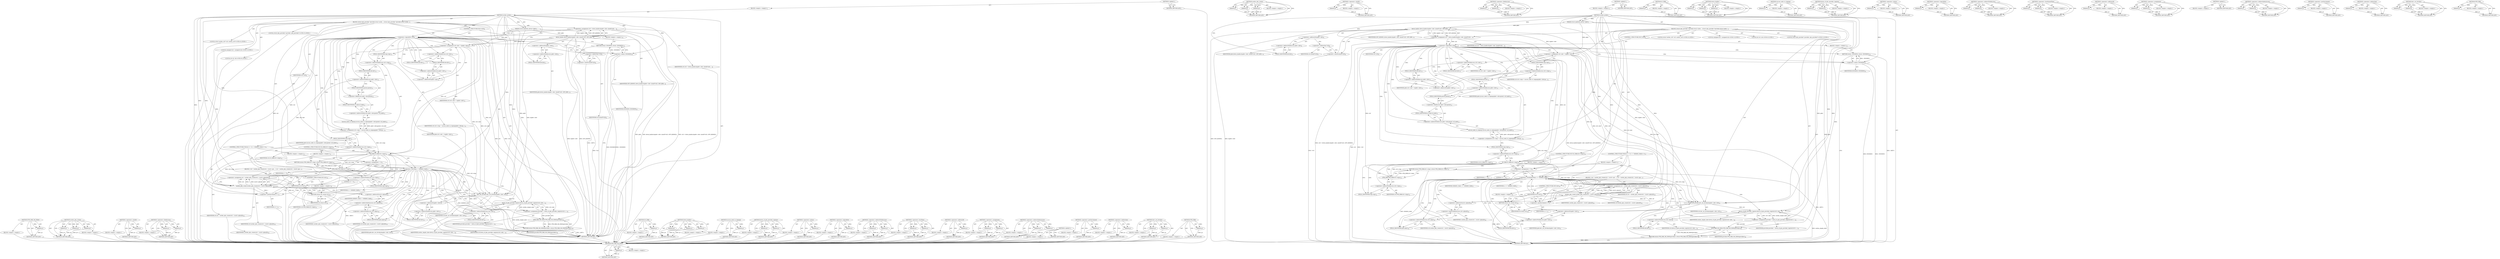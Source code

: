 digraph "PTR_ERR" {
vulnerable_215 [label=<(METHOD,PTR_ERR_OR_ZERO)>];
vulnerable_216 [label=<(PARAM,p1)>];
vulnerable_217 [label=<(BLOCK,&lt;empty&gt;,&lt;empty&gt;)>];
vulnerable_218 [label=<(METHOD_RETURN,ANY)>];
vulnerable_194 [label=<(METHOD,serdes_phy_create)>];
vulnerable_195 [label=<(PARAM,p1)>];
vulnerable_196 [label=<(PARAM,p2)>];
vulnerable_197 [label=<(PARAM,p3)>];
vulnerable_198 [label=<(BLOCK,&lt;empty&gt;,&lt;empty&gt;)>];
vulnerable_199 [label=<(METHOD_RETURN,ANY)>];
vulnerable_152 [label=<(METHOD,&lt;operator&gt;.sizeOf)>];
vulnerable_153 [label=<(PARAM,p1)>];
vulnerable_154 [label=<(BLOCK,&lt;empty&gt;,&lt;empty&gt;)>];
vulnerable_155 [label=<(METHOD_RETURN,ANY)>];
vulnerable_172 [label=<(METHOD,&lt;operator&gt;.fieldAccess)>];
vulnerable_173 [label=<(PARAM,p1)>];
vulnerable_174 [label=<(PARAM,p2)>];
vulnerable_175 [label=<(BLOCK,&lt;empty&gt;,&lt;empty&gt;)>];
vulnerable_176 [label=<(METHOD_RETURN,ANY)>];
vulnerable_6 [label=<(METHOD,&lt;global&gt;)<SUB>1</SUB>>];
vulnerable_7 [label=<(BLOCK,&lt;empty&gt;,&lt;empty&gt;)<SUB>1</SUB>>];
vulnerable_8 [label=<(METHOD,serdes_probe)<SUB>1</SUB>>];
vulnerable_9 [label=<(PARAM,struct platform_device *pdev)<SUB>1</SUB>>];
vulnerable_10 [label=<(BLOCK,{
	struct phy_provider *provider;
	struct serde...,{
	struct phy_provider *provider;
	struct serde...)<SUB>2</SUB>>];
vulnerable_11 [label="<(LOCAL,struct phy_provider* provider: phy_provider*)<SUB>3</SUB>>"];
vulnerable_12 [label="<(LOCAL,struct serdes_ctrl* ctrl: serdes_ctrl*)<SUB>4</SUB>>"];
vulnerable_13 [label="<(LOCAL,unsigned int i: unsigned int)<SUB>5</SUB>>"];
vulnerable_14 [label="<(LOCAL,int ret: int)<SUB>6</SUB>>"];
vulnerable_15 [label=<(&lt;operator&gt;.assignment,ctrl = devm_kzalloc(&amp;pdev-&gt;dev, sizeof(*ctrl), ...)<SUB>8</SUB>>];
vulnerable_16 [label=<(IDENTIFIER,ctrl,ctrl = devm_kzalloc(&amp;pdev-&gt;dev, sizeof(*ctrl), ...)<SUB>8</SUB>>];
vulnerable_17 [label=<(devm_kzalloc,devm_kzalloc(&amp;pdev-&gt;dev, sizeof(*ctrl), GFP_KER...)<SUB>8</SUB>>];
vulnerable_18 [label=<(&lt;operator&gt;.addressOf,&amp;pdev-&gt;dev)<SUB>8</SUB>>];
vulnerable_19 [label=<(&lt;operator&gt;.indirectFieldAccess,pdev-&gt;dev)<SUB>8</SUB>>];
vulnerable_20 [label=<(IDENTIFIER,pdev,devm_kzalloc(&amp;pdev-&gt;dev, sizeof(*ctrl), GFP_KER...)<SUB>8</SUB>>];
vulnerable_21 [label=<(FIELD_IDENTIFIER,dev,dev)<SUB>8</SUB>>];
vulnerable_22 [label=<(&lt;operator&gt;.sizeOf,sizeof(*ctrl))<SUB>8</SUB>>];
vulnerable_23 [label=<(&lt;operator&gt;.indirection,*ctrl)<SUB>8</SUB>>];
vulnerable_24 [label=<(IDENTIFIER,ctrl,sizeof(*ctrl))<SUB>8</SUB>>];
vulnerable_25 [label=<(IDENTIFIER,GFP_KERNEL,devm_kzalloc(&amp;pdev-&gt;dev, sizeof(*ctrl), GFP_KER...)<SUB>8</SUB>>];
vulnerable_26 [label=<(CONTROL_STRUCTURE,IF,if (!ctrl))<SUB>9</SUB>>];
vulnerable_27 [label=<(&lt;operator&gt;.logicalNot,!ctrl)<SUB>9</SUB>>];
vulnerable_28 [label=<(IDENTIFIER,ctrl,!ctrl)<SUB>9</SUB>>];
vulnerable_29 [label=<(BLOCK,&lt;empty&gt;,&lt;empty&gt;)<SUB>10</SUB>>];
vulnerable_30 [label=<(RETURN,return -ENOMEM;,return -ENOMEM;)<SUB>10</SUB>>];
vulnerable_31 [label=<(&lt;operator&gt;.minus,-ENOMEM)<SUB>10</SUB>>];
vulnerable_32 [label=<(IDENTIFIER,ENOMEM,-ENOMEM)<SUB>10</SUB>>];
vulnerable_33 [label=<(&lt;operator&gt;.assignment,ctrl-&gt;dev = &amp;pdev-&gt;dev)<SUB>12</SUB>>];
vulnerable_34 [label=<(&lt;operator&gt;.indirectFieldAccess,ctrl-&gt;dev)<SUB>12</SUB>>];
vulnerable_35 [label=<(IDENTIFIER,ctrl,ctrl-&gt;dev = &amp;pdev-&gt;dev)<SUB>12</SUB>>];
vulnerable_36 [label=<(FIELD_IDENTIFIER,dev,dev)<SUB>12</SUB>>];
vulnerable_37 [label=<(&lt;operator&gt;.addressOf,&amp;pdev-&gt;dev)<SUB>12</SUB>>];
vulnerable_38 [label=<(&lt;operator&gt;.indirectFieldAccess,pdev-&gt;dev)<SUB>12</SUB>>];
vulnerable_39 [label=<(IDENTIFIER,pdev,ctrl-&gt;dev = &amp;pdev-&gt;dev)<SUB>12</SUB>>];
vulnerable_40 [label=<(FIELD_IDENTIFIER,dev,dev)<SUB>12</SUB>>];
vulnerable_41 [label=<(&lt;operator&gt;.assignment,ctrl-&gt;regs = syscon_node_to_regmap(pdev-&gt;dev.pa...)<SUB>13</SUB>>];
vulnerable_42 [label=<(&lt;operator&gt;.indirectFieldAccess,ctrl-&gt;regs)<SUB>13</SUB>>];
vulnerable_43 [label=<(IDENTIFIER,ctrl,ctrl-&gt;regs = syscon_node_to_regmap(pdev-&gt;dev.pa...)<SUB>13</SUB>>];
vulnerable_44 [label=<(FIELD_IDENTIFIER,regs,regs)<SUB>13</SUB>>];
vulnerable_45 [label=<(syscon_node_to_regmap,syscon_node_to_regmap(pdev-&gt;dev.parent-&gt;of_node))<SUB>13</SUB>>];
vulnerable_46 [label=<(&lt;operator&gt;.indirectFieldAccess,pdev-&gt;dev.parent-&gt;of_node)<SUB>13</SUB>>];
vulnerable_47 [label=<(&lt;operator&gt;.fieldAccess,pdev-&gt;dev.parent)<SUB>13</SUB>>];
vulnerable_48 [label=<(&lt;operator&gt;.indirectFieldAccess,pdev-&gt;dev)<SUB>13</SUB>>];
vulnerable_49 [label=<(IDENTIFIER,pdev,syscon_node_to_regmap(pdev-&gt;dev.parent-&gt;of_node))<SUB>13</SUB>>];
vulnerable_50 [label=<(FIELD_IDENTIFIER,dev,dev)<SUB>13</SUB>>];
vulnerable_51 [label=<(FIELD_IDENTIFIER,parent,parent)<SUB>13</SUB>>];
vulnerable_52 [label=<(FIELD_IDENTIFIER,of_node,of_node)<SUB>13</SUB>>];
vulnerable_53 [label=<(CONTROL_STRUCTURE,IF,if (IS_ERR(ctrl-&gt;regs)))<SUB>14</SUB>>];
vulnerable_54 [label=<(IS_ERR,IS_ERR(ctrl-&gt;regs))<SUB>14</SUB>>];
vulnerable_55 [label=<(&lt;operator&gt;.indirectFieldAccess,ctrl-&gt;regs)<SUB>14</SUB>>];
vulnerable_56 [label=<(IDENTIFIER,ctrl,IS_ERR(ctrl-&gt;regs))<SUB>14</SUB>>];
vulnerable_57 [label=<(FIELD_IDENTIFIER,regs,regs)<SUB>14</SUB>>];
vulnerable_58 [label=<(BLOCK,&lt;empty&gt;,&lt;empty&gt;)<SUB>15</SUB>>];
vulnerable_59 [label=<(RETURN,return PTR_ERR(ctrl-&gt;regs);,return PTR_ERR(ctrl-&gt;regs);)<SUB>15</SUB>>];
vulnerable_60 [label=<(PTR_ERR,PTR_ERR(ctrl-&gt;regs))<SUB>15</SUB>>];
vulnerable_61 [label=<(&lt;operator&gt;.indirectFieldAccess,ctrl-&gt;regs)<SUB>15</SUB>>];
vulnerable_62 [label=<(IDENTIFIER,ctrl,PTR_ERR(ctrl-&gt;regs))<SUB>15</SUB>>];
vulnerable_63 [label=<(FIELD_IDENTIFIER,regs,regs)<SUB>15</SUB>>];
vulnerable_64 [label=<(CONTROL_STRUCTURE,FOR,for (i = 0;i &lt;= SERDES_MAX;i++))<SUB>17</SUB>>];
vulnerable_65 [label=<(BLOCK,&lt;empty&gt;,&lt;empty&gt;)<SUB>17</SUB>>];
vulnerable_66 [label=<(&lt;operator&gt;.assignment,i = 0)<SUB>17</SUB>>];
vulnerable_67 [label=<(IDENTIFIER,i,i = 0)<SUB>17</SUB>>];
vulnerable_68 [label=<(LITERAL,0,i = 0)<SUB>17</SUB>>];
vulnerable_69 [label=<(&lt;operator&gt;.lessEqualsThan,i &lt;= SERDES_MAX)<SUB>17</SUB>>];
vulnerable_70 [label=<(IDENTIFIER,i,i &lt;= SERDES_MAX)<SUB>17</SUB>>];
vulnerable_71 [label=<(IDENTIFIER,SERDES_MAX,i &lt;= SERDES_MAX)<SUB>17</SUB>>];
vulnerable_72 [label=<(&lt;operator&gt;.postIncrement,i++)<SUB>17</SUB>>];
vulnerable_73 [label=<(IDENTIFIER,i,i++)<SUB>17</SUB>>];
vulnerable_74 [label=<(BLOCK,{
 		ret = serdes_phy_create(ctrl, i, &amp;ctrl-&gt;ph...,{
 		ret = serdes_phy_create(ctrl, i, &amp;ctrl-&gt;ph...)<SUB>17</SUB>>];
vulnerable_75 [label=<(&lt;operator&gt;.assignment,ret = serdes_phy_create(ctrl, i, &amp;ctrl-&gt;phys[i]))<SUB>18</SUB>>];
vulnerable_76 [label=<(IDENTIFIER,ret,ret = serdes_phy_create(ctrl, i, &amp;ctrl-&gt;phys[i]))<SUB>18</SUB>>];
vulnerable_77 [label=<(serdes_phy_create,serdes_phy_create(ctrl, i, &amp;ctrl-&gt;phys[i]))<SUB>18</SUB>>];
vulnerable_78 [label=<(IDENTIFIER,ctrl,serdes_phy_create(ctrl, i, &amp;ctrl-&gt;phys[i]))<SUB>18</SUB>>];
vulnerable_79 [label=<(IDENTIFIER,i,serdes_phy_create(ctrl, i, &amp;ctrl-&gt;phys[i]))<SUB>18</SUB>>];
vulnerable_80 [label=<(&lt;operator&gt;.addressOf,&amp;ctrl-&gt;phys[i])<SUB>18</SUB>>];
vulnerable_81 [label=<(&lt;operator&gt;.indirectIndexAccess,ctrl-&gt;phys[i])<SUB>18</SUB>>];
vulnerable_82 [label=<(&lt;operator&gt;.indirectFieldAccess,ctrl-&gt;phys)<SUB>18</SUB>>];
vulnerable_83 [label=<(IDENTIFIER,ctrl,serdes_phy_create(ctrl, i, &amp;ctrl-&gt;phys[i]))<SUB>18</SUB>>];
vulnerable_84 [label=<(FIELD_IDENTIFIER,phys,phys)<SUB>18</SUB>>];
vulnerable_85 [label=<(IDENTIFIER,i,serdes_phy_create(ctrl, i, &amp;ctrl-&gt;phys[i]))<SUB>18</SUB>>];
vulnerable_86 [label=<(CONTROL_STRUCTURE,IF,if (ret))<SUB>19</SUB>>];
vulnerable_87 [label=<(IDENTIFIER,ret,if (ret))<SUB>19</SUB>>];
vulnerable_88 [label=<(BLOCK,&lt;empty&gt;,&lt;empty&gt;)<SUB>20</SUB>>];
vulnerable_89 [label=<(RETURN,return ret;,return ret;)<SUB>20</SUB>>];
vulnerable_90 [label=<(IDENTIFIER,ret,return ret;)<SUB>20</SUB>>];
vulnerable_91 [label=<(dev_set_drvdata,dev_set_drvdata(&amp;pdev-&gt;dev, ctrl))<SUB>23</SUB>>];
vulnerable_92 [label=<(&lt;operator&gt;.addressOf,&amp;pdev-&gt;dev)<SUB>23</SUB>>];
vulnerable_93 [label=<(&lt;operator&gt;.indirectFieldAccess,pdev-&gt;dev)<SUB>23</SUB>>];
vulnerable_94 [label=<(IDENTIFIER,pdev,dev_set_drvdata(&amp;pdev-&gt;dev, ctrl))<SUB>23</SUB>>];
vulnerable_95 [label=<(FIELD_IDENTIFIER,dev,dev)<SUB>23</SUB>>];
vulnerable_96 [label=<(IDENTIFIER,ctrl,dev_set_drvdata(&amp;pdev-&gt;dev, ctrl))<SUB>23</SUB>>];
vulnerable_97 [label=<(&lt;operator&gt;.assignment,provider = devm_of_phy_provider_register(ctrl-&gt;...)<SUB>25</SUB>>];
vulnerable_98 [label=<(IDENTIFIER,provider,provider = devm_of_phy_provider_register(ctrl-&gt;...)<SUB>25</SUB>>];
vulnerable_99 [label=<(devm_of_phy_provider_register,devm_of_phy_provider_register(ctrl-&gt;dev,
						...)<SUB>25</SUB>>];
vulnerable_100 [label=<(&lt;operator&gt;.indirectFieldAccess,ctrl-&gt;dev)<SUB>25</SUB>>];
vulnerable_101 [label=<(IDENTIFIER,ctrl,devm_of_phy_provider_register(ctrl-&gt;dev,
						...)<SUB>25</SUB>>];
vulnerable_102 [label=<(FIELD_IDENTIFIER,dev,dev)<SUB>25</SUB>>];
vulnerable_103 [label=<(IDENTIFIER,serdes_simple_xlate,devm_of_phy_provider_register(ctrl-&gt;dev,
						...)<SUB>26</SUB>>];
vulnerable_104 [label=<(RETURN,return PTR_ERR_OR_ZERO(provider);,return PTR_ERR_OR_ZERO(provider);)<SUB>28</SUB>>];
vulnerable_105 [label=<(PTR_ERR_OR_ZERO,PTR_ERR_OR_ZERO(provider))<SUB>28</SUB>>];
vulnerable_106 [label=<(IDENTIFIER,provider,PTR_ERR_OR_ZERO(provider))<SUB>28</SUB>>];
vulnerable_107 [label=<(METHOD_RETURN,int)<SUB>1</SUB>>];
vulnerable_109 [label=<(METHOD_RETURN,ANY)<SUB>1</SUB>>];
vulnerable_177 [label=<(METHOD,IS_ERR)>];
vulnerable_178 [label=<(PARAM,p1)>];
vulnerable_179 [label=<(BLOCK,&lt;empty&gt;,&lt;empty&gt;)>];
vulnerable_180 [label=<(METHOD_RETURN,ANY)>];
vulnerable_137 [label=<(METHOD,devm_kzalloc)>];
vulnerable_138 [label=<(PARAM,p1)>];
vulnerable_139 [label=<(PARAM,p2)>];
vulnerable_140 [label=<(PARAM,p3)>];
vulnerable_141 [label=<(BLOCK,&lt;empty&gt;,&lt;empty&gt;)>];
vulnerable_142 [label=<(METHOD_RETURN,ANY)>];
vulnerable_168 [label=<(METHOD,syscon_node_to_regmap)>];
vulnerable_169 [label=<(PARAM,p1)>];
vulnerable_170 [label=<(BLOCK,&lt;empty&gt;,&lt;empty&gt;)>];
vulnerable_171 [label=<(METHOD_RETURN,ANY)>];
vulnerable_210 [label=<(METHOD,devm_of_phy_provider_register)>];
vulnerable_211 [label=<(PARAM,p1)>];
vulnerable_212 [label=<(PARAM,p2)>];
vulnerable_213 [label=<(BLOCK,&lt;empty&gt;,&lt;empty&gt;)>];
vulnerable_214 [label=<(METHOD_RETURN,ANY)>];
vulnerable_164 [label=<(METHOD,&lt;operator&gt;.minus)>];
vulnerable_165 [label=<(PARAM,p1)>];
vulnerable_166 [label=<(BLOCK,&lt;empty&gt;,&lt;empty&gt;)>];
vulnerable_167 [label=<(METHOD_RETURN,ANY)>];
vulnerable_160 [label=<(METHOD,&lt;operator&gt;.logicalNot)>];
vulnerable_161 [label=<(PARAM,p1)>];
vulnerable_162 [label=<(BLOCK,&lt;empty&gt;,&lt;empty&gt;)>];
vulnerable_163 [label=<(METHOD_RETURN,ANY)>];
vulnerable_147 [label=<(METHOD,&lt;operator&gt;.indirectFieldAccess)>];
vulnerable_148 [label=<(PARAM,p1)>];
vulnerable_149 [label=<(PARAM,p2)>];
vulnerable_150 [label=<(BLOCK,&lt;empty&gt;,&lt;empty&gt;)>];
vulnerable_151 [label=<(METHOD_RETURN,ANY)>];
vulnerable_185 [label=<(METHOD,&lt;operator&gt;.lessEqualsThan)>];
vulnerable_186 [label=<(PARAM,p1)>];
vulnerable_187 [label=<(PARAM,p2)>];
vulnerable_188 [label=<(BLOCK,&lt;empty&gt;,&lt;empty&gt;)>];
vulnerable_189 [label=<(METHOD_RETURN,ANY)>];
vulnerable_143 [label=<(METHOD,&lt;operator&gt;.addressOf)>];
vulnerable_144 [label=<(PARAM,p1)>];
vulnerable_145 [label=<(BLOCK,&lt;empty&gt;,&lt;empty&gt;)>];
vulnerable_146 [label=<(METHOD_RETURN,ANY)>];
vulnerable_132 [label=<(METHOD,&lt;operator&gt;.assignment)>];
vulnerable_133 [label=<(PARAM,p1)>];
vulnerable_134 [label=<(PARAM,p2)>];
vulnerable_135 [label=<(BLOCK,&lt;empty&gt;,&lt;empty&gt;)>];
vulnerable_136 [label=<(METHOD_RETURN,ANY)>];
vulnerable_126 [label=<(METHOD,&lt;global&gt;)<SUB>1</SUB>>];
vulnerable_127 [label=<(BLOCK,&lt;empty&gt;,&lt;empty&gt;)>];
vulnerable_128 [label=<(METHOD_RETURN,ANY)>];
vulnerable_200 [label=<(METHOD,&lt;operator&gt;.indirectIndexAccess)>];
vulnerable_201 [label=<(PARAM,p1)>];
vulnerable_202 [label=<(PARAM,p2)>];
vulnerable_203 [label=<(BLOCK,&lt;empty&gt;,&lt;empty&gt;)>];
vulnerable_204 [label=<(METHOD_RETURN,ANY)>];
vulnerable_190 [label=<(METHOD,&lt;operator&gt;.postIncrement)>];
vulnerable_191 [label=<(PARAM,p1)>];
vulnerable_192 [label=<(BLOCK,&lt;empty&gt;,&lt;empty&gt;)>];
vulnerable_193 [label=<(METHOD_RETURN,ANY)>];
vulnerable_156 [label=<(METHOD,&lt;operator&gt;.indirection)>];
vulnerable_157 [label=<(PARAM,p1)>];
vulnerable_158 [label=<(BLOCK,&lt;empty&gt;,&lt;empty&gt;)>];
vulnerable_159 [label=<(METHOD_RETURN,ANY)>];
vulnerable_205 [label=<(METHOD,dev_set_drvdata)>];
vulnerable_206 [label=<(PARAM,p1)>];
vulnerable_207 [label=<(PARAM,p2)>];
vulnerable_208 [label=<(BLOCK,&lt;empty&gt;,&lt;empty&gt;)>];
vulnerable_209 [label=<(METHOD_RETURN,ANY)>];
vulnerable_181 [label=<(METHOD,PTR_ERR)>];
vulnerable_182 [label=<(PARAM,p1)>];
vulnerable_183 [label=<(BLOCK,&lt;empty&gt;,&lt;empty&gt;)>];
vulnerable_184 [label=<(METHOD_RETURN,ANY)>];
fixed_215 [label=<(METHOD,PTR_ERR_OR_ZERO)>];
fixed_216 [label=<(PARAM,p1)>];
fixed_217 [label=<(BLOCK,&lt;empty&gt;,&lt;empty&gt;)>];
fixed_218 [label=<(METHOD_RETURN,ANY)>];
fixed_194 [label=<(METHOD,serdes_phy_create)>];
fixed_195 [label=<(PARAM,p1)>];
fixed_196 [label=<(PARAM,p2)>];
fixed_197 [label=<(PARAM,p3)>];
fixed_198 [label=<(BLOCK,&lt;empty&gt;,&lt;empty&gt;)>];
fixed_199 [label=<(METHOD_RETURN,ANY)>];
fixed_152 [label=<(METHOD,&lt;operator&gt;.sizeOf)>];
fixed_153 [label=<(PARAM,p1)>];
fixed_154 [label=<(BLOCK,&lt;empty&gt;,&lt;empty&gt;)>];
fixed_155 [label=<(METHOD_RETURN,ANY)>];
fixed_172 [label=<(METHOD,&lt;operator&gt;.fieldAccess)>];
fixed_173 [label=<(PARAM,p1)>];
fixed_174 [label=<(PARAM,p2)>];
fixed_175 [label=<(BLOCK,&lt;empty&gt;,&lt;empty&gt;)>];
fixed_176 [label=<(METHOD_RETURN,ANY)>];
fixed_6 [label=<(METHOD,&lt;global&gt;)<SUB>1</SUB>>];
fixed_7 [label=<(BLOCK,&lt;empty&gt;,&lt;empty&gt;)<SUB>1</SUB>>];
fixed_8 [label=<(METHOD,serdes_probe)<SUB>1</SUB>>];
fixed_9 [label=<(PARAM,struct platform_device *pdev)<SUB>1</SUB>>];
fixed_10 [label=<(BLOCK,{
	struct phy_provider *provider;
	struct serde...,{
	struct phy_provider *provider;
	struct serde...)<SUB>2</SUB>>];
fixed_11 [label="<(LOCAL,struct phy_provider* provider: phy_provider*)<SUB>3</SUB>>"];
fixed_12 [label="<(LOCAL,struct serdes_ctrl* ctrl: serdes_ctrl*)<SUB>4</SUB>>"];
fixed_13 [label="<(LOCAL,unsigned int i: unsigned int)<SUB>5</SUB>>"];
fixed_14 [label="<(LOCAL,int ret: int)<SUB>6</SUB>>"];
fixed_15 [label=<(&lt;operator&gt;.assignment,ctrl = devm_kzalloc(&amp;pdev-&gt;dev, sizeof(*ctrl), ...)<SUB>8</SUB>>];
fixed_16 [label=<(IDENTIFIER,ctrl,ctrl = devm_kzalloc(&amp;pdev-&gt;dev, sizeof(*ctrl), ...)<SUB>8</SUB>>];
fixed_17 [label=<(devm_kzalloc,devm_kzalloc(&amp;pdev-&gt;dev, sizeof(*ctrl), GFP_KER...)<SUB>8</SUB>>];
fixed_18 [label=<(&lt;operator&gt;.addressOf,&amp;pdev-&gt;dev)<SUB>8</SUB>>];
fixed_19 [label=<(&lt;operator&gt;.indirectFieldAccess,pdev-&gt;dev)<SUB>8</SUB>>];
fixed_20 [label=<(IDENTIFIER,pdev,devm_kzalloc(&amp;pdev-&gt;dev, sizeof(*ctrl), GFP_KER...)<SUB>8</SUB>>];
fixed_21 [label=<(FIELD_IDENTIFIER,dev,dev)<SUB>8</SUB>>];
fixed_22 [label=<(&lt;operator&gt;.sizeOf,sizeof(*ctrl))<SUB>8</SUB>>];
fixed_23 [label=<(&lt;operator&gt;.indirection,*ctrl)<SUB>8</SUB>>];
fixed_24 [label=<(IDENTIFIER,ctrl,sizeof(*ctrl))<SUB>8</SUB>>];
fixed_25 [label=<(IDENTIFIER,GFP_KERNEL,devm_kzalloc(&amp;pdev-&gt;dev, sizeof(*ctrl), GFP_KER...)<SUB>8</SUB>>];
fixed_26 [label=<(CONTROL_STRUCTURE,IF,if (!ctrl))<SUB>9</SUB>>];
fixed_27 [label=<(&lt;operator&gt;.logicalNot,!ctrl)<SUB>9</SUB>>];
fixed_28 [label=<(IDENTIFIER,ctrl,!ctrl)<SUB>9</SUB>>];
fixed_29 [label=<(BLOCK,&lt;empty&gt;,&lt;empty&gt;)<SUB>10</SUB>>];
fixed_30 [label=<(RETURN,return -ENOMEM;,return -ENOMEM;)<SUB>10</SUB>>];
fixed_31 [label=<(&lt;operator&gt;.minus,-ENOMEM)<SUB>10</SUB>>];
fixed_32 [label=<(IDENTIFIER,ENOMEM,-ENOMEM)<SUB>10</SUB>>];
fixed_33 [label=<(&lt;operator&gt;.assignment,ctrl-&gt;dev = &amp;pdev-&gt;dev)<SUB>12</SUB>>];
fixed_34 [label=<(&lt;operator&gt;.indirectFieldAccess,ctrl-&gt;dev)<SUB>12</SUB>>];
fixed_35 [label=<(IDENTIFIER,ctrl,ctrl-&gt;dev = &amp;pdev-&gt;dev)<SUB>12</SUB>>];
fixed_36 [label=<(FIELD_IDENTIFIER,dev,dev)<SUB>12</SUB>>];
fixed_37 [label=<(&lt;operator&gt;.addressOf,&amp;pdev-&gt;dev)<SUB>12</SUB>>];
fixed_38 [label=<(&lt;operator&gt;.indirectFieldAccess,pdev-&gt;dev)<SUB>12</SUB>>];
fixed_39 [label=<(IDENTIFIER,pdev,ctrl-&gt;dev = &amp;pdev-&gt;dev)<SUB>12</SUB>>];
fixed_40 [label=<(FIELD_IDENTIFIER,dev,dev)<SUB>12</SUB>>];
fixed_41 [label=<(&lt;operator&gt;.assignment,ctrl-&gt;regs = syscon_node_to_regmap(pdev-&gt;dev.pa...)<SUB>13</SUB>>];
fixed_42 [label=<(&lt;operator&gt;.indirectFieldAccess,ctrl-&gt;regs)<SUB>13</SUB>>];
fixed_43 [label=<(IDENTIFIER,ctrl,ctrl-&gt;regs = syscon_node_to_regmap(pdev-&gt;dev.pa...)<SUB>13</SUB>>];
fixed_44 [label=<(FIELD_IDENTIFIER,regs,regs)<SUB>13</SUB>>];
fixed_45 [label=<(syscon_node_to_regmap,syscon_node_to_regmap(pdev-&gt;dev.parent-&gt;of_node))<SUB>13</SUB>>];
fixed_46 [label=<(&lt;operator&gt;.indirectFieldAccess,pdev-&gt;dev.parent-&gt;of_node)<SUB>13</SUB>>];
fixed_47 [label=<(&lt;operator&gt;.fieldAccess,pdev-&gt;dev.parent)<SUB>13</SUB>>];
fixed_48 [label=<(&lt;operator&gt;.indirectFieldAccess,pdev-&gt;dev)<SUB>13</SUB>>];
fixed_49 [label=<(IDENTIFIER,pdev,syscon_node_to_regmap(pdev-&gt;dev.parent-&gt;of_node))<SUB>13</SUB>>];
fixed_50 [label=<(FIELD_IDENTIFIER,dev,dev)<SUB>13</SUB>>];
fixed_51 [label=<(FIELD_IDENTIFIER,parent,parent)<SUB>13</SUB>>];
fixed_52 [label=<(FIELD_IDENTIFIER,of_node,of_node)<SUB>13</SUB>>];
fixed_53 [label=<(CONTROL_STRUCTURE,IF,if (IS_ERR(ctrl-&gt;regs)))<SUB>14</SUB>>];
fixed_54 [label=<(IS_ERR,IS_ERR(ctrl-&gt;regs))<SUB>14</SUB>>];
fixed_55 [label=<(&lt;operator&gt;.indirectFieldAccess,ctrl-&gt;regs)<SUB>14</SUB>>];
fixed_56 [label=<(IDENTIFIER,ctrl,IS_ERR(ctrl-&gt;regs))<SUB>14</SUB>>];
fixed_57 [label=<(FIELD_IDENTIFIER,regs,regs)<SUB>14</SUB>>];
fixed_58 [label=<(BLOCK,&lt;empty&gt;,&lt;empty&gt;)<SUB>15</SUB>>];
fixed_59 [label=<(RETURN,return PTR_ERR(ctrl-&gt;regs);,return PTR_ERR(ctrl-&gt;regs);)<SUB>15</SUB>>];
fixed_60 [label=<(PTR_ERR,PTR_ERR(ctrl-&gt;regs))<SUB>15</SUB>>];
fixed_61 [label=<(&lt;operator&gt;.indirectFieldAccess,ctrl-&gt;regs)<SUB>15</SUB>>];
fixed_62 [label=<(IDENTIFIER,ctrl,PTR_ERR(ctrl-&gt;regs))<SUB>15</SUB>>];
fixed_63 [label=<(FIELD_IDENTIFIER,regs,regs)<SUB>15</SUB>>];
fixed_64 [label=<(CONTROL_STRUCTURE,FOR,for (i = 0;i &lt; SERDES_MAX;i++))<SUB>17</SUB>>];
fixed_65 [label=<(BLOCK,&lt;empty&gt;,&lt;empty&gt;)<SUB>17</SUB>>];
fixed_66 [label=<(&lt;operator&gt;.assignment,i = 0)<SUB>17</SUB>>];
fixed_67 [label=<(IDENTIFIER,i,i = 0)<SUB>17</SUB>>];
fixed_68 [label=<(LITERAL,0,i = 0)<SUB>17</SUB>>];
fixed_69 [label=<(&lt;operator&gt;.lessThan,i &lt; SERDES_MAX)<SUB>17</SUB>>];
fixed_70 [label=<(IDENTIFIER,i,i &lt; SERDES_MAX)<SUB>17</SUB>>];
fixed_71 [label=<(IDENTIFIER,SERDES_MAX,i &lt; SERDES_MAX)<SUB>17</SUB>>];
fixed_72 [label=<(&lt;operator&gt;.postIncrement,i++)<SUB>17</SUB>>];
fixed_73 [label=<(IDENTIFIER,i,i++)<SUB>17</SUB>>];
fixed_74 [label=<(BLOCK,{
 		ret = serdes_phy_create(ctrl, i, &amp;ctrl-&gt;ph...,{
 		ret = serdes_phy_create(ctrl, i, &amp;ctrl-&gt;ph...)<SUB>17</SUB>>];
fixed_75 [label=<(&lt;operator&gt;.assignment,ret = serdes_phy_create(ctrl, i, &amp;ctrl-&gt;phys[i]))<SUB>18</SUB>>];
fixed_76 [label=<(IDENTIFIER,ret,ret = serdes_phy_create(ctrl, i, &amp;ctrl-&gt;phys[i]))<SUB>18</SUB>>];
fixed_77 [label=<(serdes_phy_create,serdes_phy_create(ctrl, i, &amp;ctrl-&gt;phys[i]))<SUB>18</SUB>>];
fixed_78 [label=<(IDENTIFIER,ctrl,serdes_phy_create(ctrl, i, &amp;ctrl-&gt;phys[i]))<SUB>18</SUB>>];
fixed_79 [label=<(IDENTIFIER,i,serdes_phy_create(ctrl, i, &amp;ctrl-&gt;phys[i]))<SUB>18</SUB>>];
fixed_80 [label=<(&lt;operator&gt;.addressOf,&amp;ctrl-&gt;phys[i])<SUB>18</SUB>>];
fixed_81 [label=<(&lt;operator&gt;.indirectIndexAccess,ctrl-&gt;phys[i])<SUB>18</SUB>>];
fixed_82 [label=<(&lt;operator&gt;.indirectFieldAccess,ctrl-&gt;phys)<SUB>18</SUB>>];
fixed_83 [label=<(IDENTIFIER,ctrl,serdes_phy_create(ctrl, i, &amp;ctrl-&gt;phys[i]))<SUB>18</SUB>>];
fixed_84 [label=<(FIELD_IDENTIFIER,phys,phys)<SUB>18</SUB>>];
fixed_85 [label=<(IDENTIFIER,i,serdes_phy_create(ctrl, i, &amp;ctrl-&gt;phys[i]))<SUB>18</SUB>>];
fixed_86 [label=<(CONTROL_STRUCTURE,IF,if (ret))<SUB>19</SUB>>];
fixed_87 [label=<(IDENTIFIER,ret,if (ret))<SUB>19</SUB>>];
fixed_88 [label=<(BLOCK,&lt;empty&gt;,&lt;empty&gt;)<SUB>20</SUB>>];
fixed_89 [label=<(RETURN,return ret;,return ret;)<SUB>20</SUB>>];
fixed_90 [label=<(IDENTIFIER,ret,return ret;)<SUB>20</SUB>>];
fixed_91 [label=<(dev_set_drvdata,dev_set_drvdata(&amp;pdev-&gt;dev, ctrl))<SUB>23</SUB>>];
fixed_92 [label=<(&lt;operator&gt;.addressOf,&amp;pdev-&gt;dev)<SUB>23</SUB>>];
fixed_93 [label=<(&lt;operator&gt;.indirectFieldAccess,pdev-&gt;dev)<SUB>23</SUB>>];
fixed_94 [label=<(IDENTIFIER,pdev,dev_set_drvdata(&amp;pdev-&gt;dev, ctrl))<SUB>23</SUB>>];
fixed_95 [label=<(FIELD_IDENTIFIER,dev,dev)<SUB>23</SUB>>];
fixed_96 [label=<(IDENTIFIER,ctrl,dev_set_drvdata(&amp;pdev-&gt;dev, ctrl))<SUB>23</SUB>>];
fixed_97 [label=<(&lt;operator&gt;.assignment,provider = devm_of_phy_provider_register(ctrl-&gt;...)<SUB>25</SUB>>];
fixed_98 [label=<(IDENTIFIER,provider,provider = devm_of_phy_provider_register(ctrl-&gt;...)<SUB>25</SUB>>];
fixed_99 [label=<(devm_of_phy_provider_register,devm_of_phy_provider_register(ctrl-&gt;dev,
						...)<SUB>25</SUB>>];
fixed_100 [label=<(&lt;operator&gt;.indirectFieldAccess,ctrl-&gt;dev)<SUB>25</SUB>>];
fixed_101 [label=<(IDENTIFIER,ctrl,devm_of_phy_provider_register(ctrl-&gt;dev,
						...)<SUB>25</SUB>>];
fixed_102 [label=<(FIELD_IDENTIFIER,dev,dev)<SUB>25</SUB>>];
fixed_103 [label=<(IDENTIFIER,serdes_simple_xlate,devm_of_phy_provider_register(ctrl-&gt;dev,
						...)<SUB>26</SUB>>];
fixed_104 [label=<(RETURN,return PTR_ERR_OR_ZERO(provider);,return PTR_ERR_OR_ZERO(provider);)<SUB>28</SUB>>];
fixed_105 [label=<(PTR_ERR_OR_ZERO,PTR_ERR_OR_ZERO(provider))<SUB>28</SUB>>];
fixed_106 [label=<(IDENTIFIER,provider,PTR_ERR_OR_ZERO(provider))<SUB>28</SUB>>];
fixed_107 [label=<(METHOD_RETURN,int)<SUB>1</SUB>>];
fixed_109 [label=<(METHOD_RETURN,ANY)<SUB>1</SUB>>];
fixed_177 [label=<(METHOD,IS_ERR)>];
fixed_178 [label=<(PARAM,p1)>];
fixed_179 [label=<(BLOCK,&lt;empty&gt;,&lt;empty&gt;)>];
fixed_180 [label=<(METHOD_RETURN,ANY)>];
fixed_137 [label=<(METHOD,devm_kzalloc)>];
fixed_138 [label=<(PARAM,p1)>];
fixed_139 [label=<(PARAM,p2)>];
fixed_140 [label=<(PARAM,p3)>];
fixed_141 [label=<(BLOCK,&lt;empty&gt;,&lt;empty&gt;)>];
fixed_142 [label=<(METHOD_RETURN,ANY)>];
fixed_168 [label=<(METHOD,syscon_node_to_regmap)>];
fixed_169 [label=<(PARAM,p1)>];
fixed_170 [label=<(BLOCK,&lt;empty&gt;,&lt;empty&gt;)>];
fixed_171 [label=<(METHOD_RETURN,ANY)>];
fixed_210 [label=<(METHOD,devm_of_phy_provider_register)>];
fixed_211 [label=<(PARAM,p1)>];
fixed_212 [label=<(PARAM,p2)>];
fixed_213 [label=<(BLOCK,&lt;empty&gt;,&lt;empty&gt;)>];
fixed_214 [label=<(METHOD_RETURN,ANY)>];
fixed_164 [label=<(METHOD,&lt;operator&gt;.minus)>];
fixed_165 [label=<(PARAM,p1)>];
fixed_166 [label=<(BLOCK,&lt;empty&gt;,&lt;empty&gt;)>];
fixed_167 [label=<(METHOD_RETURN,ANY)>];
fixed_160 [label=<(METHOD,&lt;operator&gt;.logicalNot)>];
fixed_161 [label=<(PARAM,p1)>];
fixed_162 [label=<(BLOCK,&lt;empty&gt;,&lt;empty&gt;)>];
fixed_163 [label=<(METHOD_RETURN,ANY)>];
fixed_147 [label=<(METHOD,&lt;operator&gt;.indirectFieldAccess)>];
fixed_148 [label=<(PARAM,p1)>];
fixed_149 [label=<(PARAM,p2)>];
fixed_150 [label=<(BLOCK,&lt;empty&gt;,&lt;empty&gt;)>];
fixed_151 [label=<(METHOD_RETURN,ANY)>];
fixed_185 [label=<(METHOD,&lt;operator&gt;.lessThan)>];
fixed_186 [label=<(PARAM,p1)>];
fixed_187 [label=<(PARAM,p2)>];
fixed_188 [label=<(BLOCK,&lt;empty&gt;,&lt;empty&gt;)>];
fixed_189 [label=<(METHOD_RETURN,ANY)>];
fixed_143 [label=<(METHOD,&lt;operator&gt;.addressOf)>];
fixed_144 [label=<(PARAM,p1)>];
fixed_145 [label=<(BLOCK,&lt;empty&gt;,&lt;empty&gt;)>];
fixed_146 [label=<(METHOD_RETURN,ANY)>];
fixed_132 [label=<(METHOD,&lt;operator&gt;.assignment)>];
fixed_133 [label=<(PARAM,p1)>];
fixed_134 [label=<(PARAM,p2)>];
fixed_135 [label=<(BLOCK,&lt;empty&gt;,&lt;empty&gt;)>];
fixed_136 [label=<(METHOD_RETURN,ANY)>];
fixed_126 [label=<(METHOD,&lt;global&gt;)<SUB>1</SUB>>];
fixed_127 [label=<(BLOCK,&lt;empty&gt;,&lt;empty&gt;)>];
fixed_128 [label=<(METHOD_RETURN,ANY)>];
fixed_200 [label=<(METHOD,&lt;operator&gt;.indirectIndexAccess)>];
fixed_201 [label=<(PARAM,p1)>];
fixed_202 [label=<(PARAM,p2)>];
fixed_203 [label=<(BLOCK,&lt;empty&gt;,&lt;empty&gt;)>];
fixed_204 [label=<(METHOD_RETURN,ANY)>];
fixed_190 [label=<(METHOD,&lt;operator&gt;.postIncrement)>];
fixed_191 [label=<(PARAM,p1)>];
fixed_192 [label=<(BLOCK,&lt;empty&gt;,&lt;empty&gt;)>];
fixed_193 [label=<(METHOD_RETURN,ANY)>];
fixed_156 [label=<(METHOD,&lt;operator&gt;.indirection)>];
fixed_157 [label=<(PARAM,p1)>];
fixed_158 [label=<(BLOCK,&lt;empty&gt;,&lt;empty&gt;)>];
fixed_159 [label=<(METHOD_RETURN,ANY)>];
fixed_205 [label=<(METHOD,dev_set_drvdata)>];
fixed_206 [label=<(PARAM,p1)>];
fixed_207 [label=<(PARAM,p2)>];
fixed_208 [label=<(BLOCK,&lt;empty&gt;,&lt;empty&gt;)>];
fixed_209 [label=<(METHOD_RETURN,ANY)>];
fixed_181 [label=<(METHOD,PTR_ERR)>];
fixed_182 [label=<(PARAM,p1)>];
fixed_183 [label=<(BLOCK,&lt;empty&gt;,&lt;empty&gt;)>];
fixed_184 [label=<(METHOD_RETURN,ANY)>];
vulnerable_215 -> vulnerable_216  [key=0, label="AST: "];
vulnerable_215 -> vulnerable_216  [key=1, label="DDG: "];
vulnerable_215 -> vulnerable_217  [key=0, label="AST: "];
vulnerable_215 -> vulnerable_218  [key=0, label="AST: "];
vulnerable_215 -> vulnerable_218  [key=1, label="CFG: "];
vulnerable_216 -> vulnerable_218  [key=0, label="DDG: p1"];
vulnerable_194 -> vulnerable_195  [key=0, label="AST: "];
vulnerable_194 -> vulnerable_195  [key=1, label="DDG: "];
vulnerable_194 -> vulnerable_198  [key=0, label="AST: "];
vulnerable_194 -> vulnerable_196  [key=0, label="AST: "];
vulnerable_194 -> vulnerable_196  [key=1, label="DDG: "];
vulnerable_194 -> vulnerable_199  [key=0, label="AST: "];
vulnerable_194 -> vulnerable_199  [key=1, label="CFG: "];
vulnerable_194 -> vulnerable_197  [key=0, label="AST: "];
vulnerable_194 -> vulnerable_197  [key=1, label="DDG: "];
vulnerable_195 -> vulnerable_199  [key=0, label="DDG: p1"];
vulnerable_196 -> vulnerable_199  [key=0, label="DDG: p2"];
vulnerable_197 -> vulnerable_199  [key=0, label="DDG: p3"];
vulnerable_152 -> vulnerable_153  [key=0, label="AST: "];
vulnerable_152 -> vulnerable_153  [key=1, label="DDG: "];
vulnerable_152 -> vulnerable_154  [key=0, label="AST: "];
vulnerable_152 -> vulnerable_155  [key=0, label="AST: "];
vulnerable_152 -> vulnerable_155  [key=1, label="CFG: "];
vulnerable_153 -> vulnerable_155  [key=0, label="DDG: p1"];
vulnerable_172 -> vulnerable_173  [key=0, label="AST: "];
vulnerable_172 -> vulnerable_173  [key=1, label="DDG: "];
vulnerable_172 -> vulnerable_175  [key=0, label="AST: "];
vulnerable_172 -> vulnerable_174  [key=0, label="AST: "];
vulnerable_172 -> vulnerable_174  [key=1, label="DDG: "];
vulnerable_172 -> vulnerable_176  [key=0, label="AST: "];
vulnerable_172 -> vulnerable_176  [key=1, label="CFG: "];
vulnerable_173 -> vulnerable_176  [key=0, label="DDG: p1"];
vulnerable_174 -> vulnerable_176  [key=0, label="DDG: p2"];
vulnerable_6 -> vulnerable_7  [key=0, label="AST: "];
vulnerable_6 -> vulnerable_109  [key=0, label="AST: "];
vulnerable_6 -> vulnerable_109  [key=1, label="CFG: "];
vulnerable_7 -> vulnerable_8  [key=0, label="AST: "];
vulnerable_8 -> vulnerable_9  [key=0, label="AST: "];
vulnerable_8 -> vulnerable_9  [key=1, label="DDG: "];
vulnerable_8 -> vulnerable_10  [key=0, label="AST: "];
vulnerable_8 -> vulnerable_107  [key=0, label="AST: "];
vulnerable_8 -> vulnerable_21  [key=0, label="CFG: "];
vulnerable_8 -> vulnerable_91  [key=0, label="DDG: "];
vulnerable_8 -> vulnerable_17  [key=0, label="DDG: "];
vulnerable_8 -> vulnerable_27  [key=0, label="DDG: "];
vulnerable_8 -> vulnerable_66  [key=0, label="DDG: "];
vulnerable_8 -> vulnerable_69  [key=0, label="DDG: "];
vulnerable_8 -> vulnerable_72  [key=0, label="DDG: "];
vulnerable_8 -> vulnerable_99  [key=0, label="DDG: "];
vulnerable_8 -> vulnerable_105  [key=0, label="DDG: "];
vulnerable_8 -> vulnerable_87  [key=0, label="DDG: "];
vulnerable_8 -> vulnerable_31  [key=0, label="DDG: "];
vulnerable_8 -> vulnerable_77  [key=0, label="DDG: "];
vulnerable_8 -> vulnerable_90  [key=0, label="DDG: "];
vulnerable_9 -> vulnerable_107  [key=0, label="DDG: pdev"];
vulnerable_9 -> vulnerable_33  [key=0, label="DDG: pdev"];
vulnerable_9 -> vulnerable_91  [key=0, label="DDG: pdev"];
vulnerable_9 -> vulnerable_17  [key=0, label="DDG: pdev"];
vulnerable_10 -> vulnerable_11  [key=0, label="AST: "];
vulnerable_10 -> vulnerable_12  [key=0, label="AST: "];
vulnerable_10 -> vulnerable_13  [key=0, label="AST: "];
vulnerable_10 -> vulnerable_14  [key=0, label="AST: "];
vulnerable_10 -> vulnerable_15  [key=0, label="AST: "];
vulnerable_10 -> vulnerable_26  [key=0, label="AST: "];
vulnerable_10 -> vulnerable_33  [key=0, label="AST: "];
vulnerable_10 -> vulnerable_41  [key=0, label="AST: "];
vulnerable_10 -> vulnerable_53  [key=0, label="AST: "];
vulnerable_10 -> vulnerable_64  [key=0, label="AST: "];
vulnerable_10 -> vulnerable_91  [key=0, label="AST: "];
vulnerable_10 -> vulnerable_97  [key=0, label="AST: "];
vulnerable_10 -> vulnerable_104  [key=0, label="AST: "];
vulnerable_15 -> vulnerable_16  [key=0, label="AST: "];
vulnerable_15 -> vulnerable_17  [key=0, label="AST: "];
vulnerable_15 -> vulnerable_27  [key=0, label="CFG: "];
vulnerable_15 -> vulnerable_27  [key=1, label="DDG: ctrl"];
vulnerable_15 -> vulnerable_107  [key=0, label="DDG: devm_kzalloc(&amp;pdev-&gt;dev, sizeof(*ctrl), GFP_KERNEL)"];
vulnerable_15 -> vulnerable_107  [key=1, label="DDG: ctrl = devm_kzalloc(&amp;pdev-&gt;dev, sizeof(*ctrl), GFP_KERNEL)"];
vulnerable_17 -> vulnerable_18  [key=0, label="AST: "];
vulnerable_17 -> vulnerable_22  [key=0, label="AST: "];
vulnerable_17 -> vulnerable_25  [key=0, label="AST: "];
vulnerable_17 -> vulnerable_15  [key=0, label="CFG: "];
vulnerable_17 -> vulnerable_15  [key=1, label="DDG: &amp;pdev-&gt;dev"];
vulnerable_17 -> vulnerable_15  [key=2, label="DDG: GFP_KERNEL"];
vulnerable_17 -> vulnerable_107  [key=0, label="DDG: &amp;pdev-&gt;dev"];
vulnerable_17 -> vulnerable_107  [key=1, label="DDG: GFP_KERNEL"];
vulnerable_17 -> vulnerable_33  [key=0, label="DDG: &amp;pdev-&gt;dev"];
vulnerable_17 -> vulnerable_91  [key=0, label="DDG: &amp;pdev-&gt;dev"];
vulnerable_18 -> vulnerable_19  [key=0, label="AST: "];
vulnerable_18 -> vulnerable_23  [key=0, label="CFG: "];
vulnerable_19 -> vulnerable_20  [key=0, label="AST: "];
vulnerable_19 -> vulnerable_21  [key=0, label="AST: "];
vulnerable_19 -> vulnerable_18  [key=0, label="CFG: "];
vulnerable_21 -> vulnerable_19  [key=0, label="CFG: "];
vulnerable_22 -> vulnerable_23  [key=0, label="AST: "];
vulnerable_22 -> vulnerable_17  [key=0, label="CFG: "];
vulnerable_22 -> vulnerable_107  [key=0, label="DDG: *ctrl"];
vulnerable_23 -> vulnerable_24  [key=0, label="AST: "];
vulnerable_23 -> vulnerable_22  [key=0, label="CFG: "];
vulnerable_26 -> vulnerable_27  [key=0, label="AST: "];
vulnerable_26 -> vulnerable_29  [key=0, label="AST: "];
vulnerable_27 -> vulnerable_28  [key=0, label="AST: "];
vulnerable_27 -> vulnerable_31  [key=0, label="CFG: "];
vulnerable_27 -> vulnerable_31  [key=1, label="CDG: "];
vulnerable_27 -> vulnerable_36  [key=0, label="CFG: "];
vulnerable_27 -> vulnerable_36  [key=1, label="CDG: "];
vulnerable_27 -> vulnerable_107  [key=0, label="DDG: ctrl"];
vulnerable_27 -> vulnerable_107  [key=1, label="DDG: !ctrl"];
vulnerable_27 -> vulnerable_91  [key=0, label="DDG: ctrl"];
vulnerable_27 -> vulnerable_54  [key=0, label="DDG: ctrl"];
vulnerable_27 -> vulnerable_54  [key=1, label="CDG: "];
vulnerable_27 -> vulnerable_60  [key=0, label="DDG: ctrl"];
vulnerable_27 -> vulnerable_77  [key=0, label="DDG: ctrl"];
vulnerable_27 -> vulnerable_47  [key=0, label="CDG: "];
vulnerable_27 -> vulnerable_30  [key=0, label="CDG: "];
vulnerable_27 -> vulnerable_34  [key=0, label="CDG: "];
vulnerable_27 -> vulnerable_48  [key=0, label="CDG: "];
vulnerable_27 -> vulnerable_42  [key=0, label="CDG: "];
vulnerable_27 -> vulnerable_51  [key=0, label="CDG: "];
vulnerable_27 -> vulnerable_57  [key=0, label="CDG: "];
vulnerable_27 -> vulnerable_52  [key=0, label="CDG: "];
vulnerable_27 -> vulnerable_37  [key=0, label="CDG: "];
vulnerable_27 -> vulnerable_46  [key=0, label="CDG: "];
vulnerable_27 -> vulnerable_38  [key=0, label="CDG: "];
vulnerable_27 -> vulnerable_45  [key=0, label="CDG: "];
vulnerable_27 -> vulnerable_40  [key=0, label="CDG: "];
vulnerable_27 -> vulnerable_50  [key=0, label="CDG: "];
vulnerable_27 -> vulnerable_44  [key=0, label="CDG: "];
vulnerable_27 -> vulnerable_33  [key=0, label="CDG: "];
vulnerable_27 -> vulnerable_41  [key=0, label="CDG: "];
vulnerable_27 -> vulnerable_55  [key=0, label="CDG: "];
vulnerable_29 -> vulnerable_30  [key=0, label="AST: "];
vulnerable_30 -> vulnerable_31  [key=0, label="AST: "];
vulnerable_30 -> vulnerable_107  [key=0, label="CFG: "];
vulnerable_30 -> vulnerable_107  [key=1, label="DDG: &lt;RET&gt;"];
vulnerable_31 -> vulnerable_32  [key=0, label="AST: "];
vulnerable_31 -> vulnerable_30  [key=0, label="CFG: "];
vulnerable_31 -> vulnerable_30  [key=1, label="DDG: -ENOMEM"];
vulnerable_31 -> vulnerable_107  [key=0, label="DDG: ENOMEM"];
vulnerable_31 -> vulnerable_107  [key=1, label="DDG: -ENOMEM"];
vulnerable_33 -> vulnerable_34  [key=0, label="AST: "];
vulnerable_33 -> vulnerable_37  [key=0, label="AST: "];
vulnerable_33 -> vulnerable_44  [key=0, label="CFG: "];
vulnerable_33 -> vulnerable_91  [key=0, label="DDG: ctrl-&gt;dev"];
vulnerable_33 -> vulnerable_99  [key=0, label="DDG: ctrl-&gt;dev"];
vulnerable_33 -> vulnerable_77  [key=0, label="DDG: ctrl-&gt;dev"];
vulnerable_34 -> vulnerable_35  [key=0, label="AST: "];
vulnerable_34 -> vulnerable_36  [key=0, label="AST: "];
vulnerable_34 -> vulnerable_40  [key=0, label="CFG: "];
vulnerable_36 -> vulnerable_34  [key=0, label="CFG: "];
vulnerable_37 -> vulnerable_38  [key=0, label="AST: "];
vulnerable_37 -> vulnerable_33  [key=0, label="CFG: "];
vulnerable_38 -> vulnerable_39  [key=0, label="AST: "];
vulnerable_38 -> vulnerable_40  [key=0, label="AST: "];
vulnerable_38 -> vulnerable_37  [key=0, label="CFG: "];
vulnerable_40 -> vulnerable_38  [key=0, label="CFG: "];
vulnerable_41 -> vulnerable_42  [key=0, label="AST: "];
vulnerable_41 -> vulnerable_45  [key=0, label="AST: "];
vulnerable_41 -> vulnerable_57  [key=0, label="CFG: "];
vulnerable_41 -> vulnerable_54  [key=0, label="DDG: ctrl-&gt;regs"];
vulnerable_42 -> vulnerable_43  [key=0, label="AST: "];
vulnerable_42 -> vulnerable_44  [key=0, label="AST: "];
vulnerable_42 -> vulnerable_50  [key=0, label="CFG: "];
vulnerable_44 -> vulnerable_42  [key=0, label="CFG: "];
vulnerable_45 -> vulnerable_46  [key=0, label="AST: "];
vulnerable_45 -> vulnerable_41  [key=0, label="CFG: "];
vulnerable_45 -> vulnerable_41  [key=1, label="DDG: pdev-&gt;dev.parent-&gt;of_node"];
vulnerable_46 -> vulnerable_47  [key=0, label="AST: "];
vulnerable_46 -> vulnerable_52  [key=0, label="AST: "];
vulnerable_46 -> vulnerable_45  [key=0, label="CFG: "];
vulnerable_47 -> vulnerable_48  [key=0, label="AST: "];
vulnerable_47 -> vulnerable_51  [key=0, label="AST: "];
vulnerable_47 -> vulnerable_52  [key=0, label="CFG: "];
vulnerable_48 -> vulnerable_49  [key=0, label="AST: "];
vulnerable_48 -> vulnerable_50  [key=0, label="AST: "];
vulnerable_48 -> vulnerable_51  [key=0, label="CFG: "];
vulnerable_50 -> vulnerable_48  [key=0, label="CFG: "];
vulnerable_51 -> vulnerable_47  [key=0, label="CFG: "];
vulnerable_52 -> vulnerable_46  [key=0, label="CFG: "];
vulnerable_53 -> vulnerable_54  [key=0, label="AST: "];
vulnerable_53 -> vulnerable_58  [key=0, label="AST: "];
vulnerable_54 -> vulnerable_55  [key=0, label="AST: "];
vulnerable_54 -> vulnerable_63  [key=0, label="CFG: "];
vulnerable_54 -> vulnerable_63  [key=1, label="CDG: "];
vulnerable_54 -> vulnerable_66  [key=0, label="CFG: "];
vulnerable_54 -> vulnerable_66  [key=1, label="CDG: "];
vulnerable_54 -> vulnerable_91  [key=0, label="DDG: ctrl-&gt;regs"];
vulnerable_54 -> vulnerable_60  [key=0, label="DDG: ctrl-&gt;regs"];
vulnerable_54 -> vulnerable_60  [key=1, label="CDG: "];
vulnerable_54 -> vulnerable_77  [key=0, label="DDG: ctrl-&gt;regs"];
vulnerable_54 -> vulnerable_69  [key=0, label="CDG: "];
vulnerable_54 -> vulnerable_59  [key=0, label="CDG: "];
vulnerable_54 -> vulnerable_61  [key=0, label="CDG: "];
vulnerable_55 -> vulnerable_56  [key=0, label="AST: "];
vulnerable_55 -> vulnerable_57  [key=0, label="AST: "];
vulnerable_55 -> vulnerable_54  [key=0, label="CFG: "];
vulnerable_57 -> vulnerable_55  [key=0, label="CFG: "];
vulnerable_58 -> vulnerable_59  [key=0, label="AST: "];
vulnerable_59 -> vulnerable_60  [key=0, label="AST: "];
vulnerable_59 -> vulnerable_107  [key=0, label="CFG: "];
vulnerable_59 -> vulnerable_107  [key=1, label="DDG: &lt;RET&gt;"];
vulnerable_60 -> vulnerable_61  [key=0, label="AST: "];
vulnerable_60 -> vulnerable_59  [key=0, label="CFG: "];
vulnerable_60 -> vulnerable_59  [key=1, label="DDG: PTR_ERR(ctrl-&gt;regs)"];
vulnerable_61 -> vulnerable_62  [key=0, label="AST: "];
vulnerable_61 -> vulnerable_63  [key=0, label="AST: "];
vulnerable_61 -> vulnerable_60  [key=0, label="CFG: "];
vulnerable_63 -> vulnerable_61  [key=0, label="CFG: "];
vulnerable_64 -> vulnerable_65  [key=0, label="AST: "];
vulnerable_64 -> vulnerable_69  [key=0, label="AST: "];
vulnerable_64 -> vulnerable_72  [key=0, label="AST: "];
vulnerable_64 -> vulnerable_74  [key=0, label="AST: "];
vulnerable_65 -> vulnerable_66  [key=0, label="AST: "];
vulnerable_66 -> vulnerable_67  [key=0, label="AST: "];
vulnerable_66 -> vulnerable_68  [key=0, label="AST: "];
vulnerable_66 -> vulnerable_69  [key=0, label="CFG: "];
vulnerable_66 -> vulnerable_69  [key=1, label="DDG: i"];
vulnerable_69 -> vulnerable_70  [key=0, label="AST: "];
vulnerable_69 -> vulnerable_71  [key=0, label="AST: "];
vulnerable_69 -> vulnerable_84  [key=0, label="CFG: "];
vulnerable_69 -> vulnerable_84  [key=1, label="CDG: "];
vulnerable_69 -> vulnerable_95  [key=0, label="CFG: "];
vulnerable_69 -> vulnerable_95  [key=1, label="CDG: "];
vulnerable_69 -> vulnerable_107  [key=0, label="DDG: SERDES_MAX"];
vulnerable_69 -> vulnerable_77  [key=0, label="DDG: i"];
vulnerable_69 -> vulnerable_77  [key=1, label="CDG: "];
vulnerable_69 -> vulnerable_75  [key=0, label="CDG: "];
vulnerable_69 -> vulnerable_99  [key=0, label="CDG: "];
vulnerable_69 -> vulnerable_81  [key=0, label="CDG: "];
vulnerable_69 -> vulnerable_102  [key=0, label="CDG: "];
vulnerable_69 -> vulnerable_104  [key=0, label="CDG: "];
vulnerable_69 -> vulnerable_92  [key=0, label="CDG: "];
vulnerable_69 -> vulnerable_87  [key=0, label="CDG: "];
vulnerable_69 -> vulnerable_97  [key=0, label="CDG: "];
vulnerable_69 -> vulnerable_91  [key=0, label="CDG: "];
vulnerable_69 -> vulnerable_82  [key=0, label="CDG: "];
vulnerable_69 -> vulnerable_93  [key=0, label="CDG: "];
vulnerable_69 -> vulnerable_80  [key=0, label="CDG: "];
vulnerable_69 -> vulnerable_105  [key=0, label="CDG: "];
vulnerable_69 -> vulnerable_100  [key=0, label="CDG: "];
vulnerable_72 -> vulnerable_73  [key=0, label="AST: "];
vulnerable_72 -> vulnerable_69  [key=0, label="CFG: "];
vulnerable_72 -> vulnerable_69  [key=1, label="DDG: i"];
vulnerable_74 -> vulnerable_75  [key=0, label="AST: "];
vulnerable_74 -> vulnerable_86  [key=0, label="AST: "];
vulnerable_75 -> vulnerable_76  [key=0, label="AST: "];
vulnerable_75 -> vulnerable_77  [key=0, label="AST: "];
vulnerable_75 -> vulnerable_87  [key=0, label="CFG: "];
vulnerable_75 -> vulnerable_90  [key=0, label="DDG: ret"];
vulnerable_77 -> vulnerable_78  [key=0, label="AST: "];
vulnerable_77 -> vulnerable_79  [key=0, label="AST: "];
vulnerable_77 -> vulnerable_80  [key=0, label="AST: "];
vulnerable_77 -> vulnerable_75  [key=0, label="CFG: "];
vulnerable_77 -> vulnerable_75  [key=1, label="DDG: ctrl"];
vulnerable_77 -> vulnerable_75  [key=2, label="DDG: i"];
vulnerable_77 -> vulnerable_75  [key=3, label="DDG: &amp;ctrl-&gt;phys[i]"];
vulnerable_77 -> vulnerable_91  [key=0, label="DDG: ctrl"];
vulnerable_77 -> vulnerable_72  [key=0, label="DDG: i"];
vulnerable_80 -> vulnerable_81  [key=0, label="AST: "];
vulnerable_80 -> vulnerable_77  [key=0, label="CFG: "];
vulnerable_81 -> vulnerable_82  [key=0, label="AST: "];
vulnerable_81 -> vulnerable_85  [key=0, label="AST: "];
vulnerable_81 -> vulnerable_80  [key=0, label="CFG: "];
vulnerable_82 -> vulnerable_83  [key=0, label="AST: "];
vulnerable_82 -> vulnerable_84  [key=0, label="AST: "];
vulnerable_82 -> vulnerable_81  [key=0, label="CFG: "];
vulnerable_84 -> vulnerable_82  [key=0, label="CFG: "];
vulnerable_86 -> vulnerable_87  [key=0, label="AST: "];
vulnerable_86 -> vulnerable_88  [key=0, label="AST: "];
vulnerable_87 -> vulnerable_89  [key=0, label="CFG: "];
vulnerable_87 -> vulnerable_89  [key=1, label="CDG: "];
vulnerable_87 -> vulnerable_72  [key=0, label="CFG: "];
vulnerable_87 -> vulnerable_72  [key=1, label="CDG: "];
vulnerable_87 -> vulnerable_69  [key=0, label="CDG: "];
vulnerable_88 -> vulnerable_89  [key=0, label="AST: "];
vulnerable_89 -> vulnerable_90  [key=0, label="AST: "];
vulnerable_89 -> vulnerable_107  [key=0, label="CFG: "];
vulnerable_89 -> vulnerable_107  [key=1, label="DDG: &lt;RET&gt;"];
vulnerable_90 -> vulnerable_89  [key=0, label="DDG: ret"];
vulnerable_91 -> vulnerable_92  [key=0, label="AST: "];
vulnerable_91 -> vulnerable_96  [key=0, label="AST: "];
vulnerable_91 -> vulnerable_102  [key=0, label="CFG: "];
vulnerable_91 -> vulnerable_99  [key=0, label="DDG: ctrl"];
vulnerable_92 -> vulnerable_93  [key=0, label="AST: "];
vulnerable_92 -> vulnerable_91  [key=0, label="CFG: "];
vulnerable_93 -> vulnerable_94  [key=0, label="AST: "];
vulnerable_93 -> vulnerable_95  [key=0, label="AST: "];
vulnerable_93 -> vulnerable_92  [key=0, label="CFG: "];
vulnerable_95 -> vulnerable_93  [key=0, label="CFG: "];
vulnerable_97 -> vulnerable_98  [key=0, label="AST: "];
vulnerable_97 -> vulnerable_99  [key=0, label="AST: "];
vulnerable_97 -> vulnerable_105  [key=0, label="CFG: "];
vulnerable_97 -> vulnerable_105  [key=1, label="DDG: provider"];
vulnerable_99 -> vulnerable_100  [key=0, label="AST: "];
vulnerable_99 -> vulnerable_103  [key=0, label="AST: "];
vulnerable_99 -> vulnerable_97  [key=0, label="CFG: "];
vulnerable_99 -> vulnerable_97  [key=1, label="DDG: ctrl-&gt;dev"];
vulnerable_99 -> vulnerable_97  [key=2, label="DDG: serdes_simple_xlate"];
vulnerable_99 -> vulnerable_107  [key=0, label="DDG: serdes_simple_xlate"];
vulnerable_100 -> vulnerable_101  [key=0, label="AST: "];
vulnerable_100 -> vulnerable_102  [key=0, label="AST: "];
vulnerable_100 -> vulnerable_99  [key=0, label="CFG: "];
vulnerable_102 -> vulnerable_100  [key=0, label="CFG: "];
vulnerable_104 -> vulnerable_105  [key=0, label="AST: "];
vulnerable_104 -> vulnerable_107  [key=0, label="CFG: "];
vulnerable_104 -> vulnerable_107  [key=1, label="DDG: &lt;RET&gt;"];
vulnerable_105 -> vulnerable_106  [key=0, label="AST: "];
vulnerable_105 -> vulnerable_104  [key=0, label="CFG: "];
vulnerable_105 -> vulnerable_104  [key=1, label="DDG: PTR_ERR_OR_ZERO(provider)"];
vulnerable_177 -> vulnerable_178  [key=0, label="AST: "];
vulnerable_177 -> vulnerable_178  [key=1, label="DDG: "];
vulnerable_177 -> vulnerable_179  [key=0, label="AST: "];
vulnerable_177 -> vulnerable_180  [key=0, label="AST: "];
vulnerable_177 -> vulnerable_180  [key=1, label="CFG: "];
vulnerable_178 -> vulnerable_180  [key=0, label="DDG: p1"];
vulnerable_137 -> vulnerable_138  [key=0, label="AST: "];
vulnerable_137 -> vulnerable_138  [key=1, label="DDG: "];
vulnerable_137 -> vulnerable_141  [key=0, label="AST: "];
vulnerable_137 -> vulnerable_139  [key=0, label="AST: "];
vulnerable_137 -> vulnerable_139  [key=1, label="DDG: "];
vulnerable_137 -> vulnerable_142  [key=0, label="AST: "];
vulnerable_137 -> vulnerable_142  [key=1, label="CFG: "];
vulnerable_137 -> vulnerable_140  [key=0, label="AST: "];
vulnerable_137 -> vulnerable_140  [key=1, label="DDG: "];
vulnerable_138 -> vulnerable_142  [key=0, label="DDG: p1"];
vulnerable_139 -> vulnerable_142  [key=0, label="DDG: p2"];
vulnerable_140 -> vulnerable_142  [key=0, label="DDG: p3"];
vulnerable_168 -> vulnerable_169  [key=0, label="AST: "];
vulnerable_168 -> vulnerable_169  [key=1, label="DDG: "];
vulnerable_168 -> vulnerable_170  [key=0, label="AST: "];
vulnerable_168 -> vulnerable_171  [key=0, label="AST: "];
vulnerable_168 -> vulnerable_171  [key=1, label="CFG: "];
vulnerable_169 -> vulnerable_171  [key=0, label="DDG: p1"];
vulnerable_210 -> vulnerable_211  [key=0, label="AST: "];
vulnerable_210 -> vulnerable_211  [key=1, label="DDG: "];
vulnerable_210 -> vulnerable_213  [key=0, label="AST: "];
vulnerable_210 -> vulnerable_212  [key=0, label="AST: "];
vulnerable_210 -> vulnerable_212  [key=1, label="DDG: "];
vulnerable_210 -> vulnerable_214  [key=0, label="AST: "];
vulnerable_210 -> vulnerable_214  [key=1, label="CFG: "];
vulnerable_211 -> vulnerable_214  [key=0, label="DDG: p1"];
vulnerable_212 -> vulnerable_214  [key=0, label="DDG: p2"];
vulnerable_164 -> vulnerable_165  [key=0, label="AST: "];
vulnerable_164 -> vulnerable_165  [key=1, label="DDG: "];
vulnerable_164 -> vulnerable_166  [key=0, label="AST: "];
vulnerable_164 -> vulnerable_167  [key=0, label="AST: "];
vulnerable_164 -> vulnerable_167  [key=1, label="CFG: "];
vulnerable_165 -> vulnerable_167  [key=0, label="DDG: p1"];
vulnerable_160 -> vulnerable_161  [key=0, label="AST: "];
vulnerable_160 -> vulnerable_161  [key=1, label="DDG: "];
vulnerable_160 -> vulnerable_162  [key=0, label="AST: "];
vulnerable_160 -> vulnerable_163  [key=0, label="AST: "];
vulnerable_160 -> vulnerable_163  [key=1, label="CFG: "];
vulnerable_161 -> vulnerable_163  [key=0, label="DDG: p1"];
vulnerable_147 -> vulnerable_148  [key=0, label="AST: "];
vulnerable_147 -> vulnerable_148  [key=1, label="DDG: "];
vulnerable_147 -> vulnerable_150  [key=0, label="AST: "];
vulnerable_147 -> vulnerable_149  [key=0, label="AST: "];
vulnerable_147 -> vulnerable_149  [key=1, label="DDG: "];
vulnerable_147 -> vulnerable_151  [key=0, label="AST: "];
vulnerable_147 -> vulnerable_151  [key=1, label="CFG: "];
vulnerable_148 -> vulnerable_151  [key=0, label="DDG: p1"];
vulnerable_149 -> vulnerable_151  [key=0, label="DDG: p2"];
vulnerable_185 -> vulnerable_186  [key=0, label="AST: "];
vulnerable_185 -> vulnerable_186  [key=1, label="DDG: "];
vulnerable_185 -> vulnerable_188  [key=0, label="AST: "];
vulnerable_185 -> vulnerable_187  [key=0, label="AST: "];
vulnerable_185 -> vulnerable_187  [key=1, label="DDG: "];
vulnerable_185 -> vulnerable_189  [key=0, label="AST: "];
vulnerable_185 -> vulnerable_189  [key=1, label="CFG: "];
vulnerable_186 -> vulnerable_189  [key=0, label="DDG: p1"];
vulnerable_187 -> vulnerable_189  [key=0, label="DDG: p2"];
vulnerable_143 -> vulnerable_144  [key=0, label="AST: "];
vulnerable_143 -> vulnerable_144  [key=1, label="DDG: "];
vulnerable_143 -> vulnerable_145  [key=0, label="AST: "];
vulnerable_143 -> vulnerable_146  [key=0, label="AST: "];
vulnerable_143 -> vulnerable_146  [key=1, label="CFG: "];
vulnerable_144 -> vulnerable_146  [key=0, label="DDG: p1"];
vulnerable_132 -> vulnerable_133  [key=0, label="AST: "];
vulnerable_132 -> vulnerable_133  [key=1, label="DDG: "];
vulnerable_132 -> vulnerable_135  [key=0, label="AST: "];
vulnerable_132 -> vulnerable_134  [key=0, label="AST: "];
vulnerable_132 -> vulnerable_134  [key=1, label="DDG: "];
vulnerable_132 -> vulnerable_136  [key=0, label="AST: "];
vulnerable_132 -> vulnerable_136  [key=1, label="CFG: "];
vulnerable_133 -> vulnerable_136  [key=0, label="DDG: p1"];
vulnerable_134 -> vulnerable_136  [key=0, label="DDG: p2"];
vulnerable_126 -> vulnerable_127  [key=0, label="AST: "];
vulnerable_126 -> vulnerable_128  [key=0, label="AST: "];
vulnerable_126 -> vulnerable_128  [key=1, label="CFG: "];
vulnerable_200 -> vulnerable_201  [key=0, label="AST: "];
vulnerable_200 -> vulnerable_201  [key=1, label="DDG: "];
vulnerable_200 -> vulnerable_203  [key=0, label="AST: "];
vulnerable_200 -> vulnerable_202  [key=0, label="AST: "];
vulnerable_200 -> vulnerable_202  [key=1, label="DDG: "];
vulnerable_200 -> vulnerable_204  [key=0, label="AST: "];
vulnerable_200 -> vulnerable_204  [key=1, label="CFG: "];
vulnerable_201 -> vulnerable_204  [key=0, label="DDG: p1"];
vulnerable_202 -> vulnerable_204  [key=0, label="DDG: p2"];
vulnerable_190 -> vulnerable_191  [key=0, label="AST: "];
vulnerable_190 -> vulnerable_191  [key=1, label="DDG: "];
vulnerable_190 -> vulnerable_192  [key=0, label="AST: "];
vulnerable_190 -> vulnerable_193  [key=0, label="AST: "];
vulnerable_190 -> vulnerable_193  [key=1, label="CFG: "];
vulnerable_191 -> vulnerable_193  [key=0, label="DDG: p1"];
vulnerable_156 -> vulnerable_157  [key=0, label="AST: "];
vulnerable_156 -> vulnerable_157  [key=1, label="DDG: "];
vulnerable_156 -> vulnerable_158  [key=0, label="AST: "];
vulnerable_156 -> vulnerable_159  [key=0, label="AST: "];
vulnerable_156 -> vulnerable_159  [key=1, label="CFG: "];
vulnerable_157 -> vulnerable_159  [key=0, label="DDG: p1"];
vulnerable_205 -> vulnerable_206  [key=0, label="AST: "];
vulnerable_205 -> vulnerable_206  [key=1, label="DDG: "];
vulnerable_205 -> vulnerable_208  [key=0, label="AST: "];
vulnerable_205 -> vulnerable_207  [key=0, label="AST: "];
vulnerable_205 -> vulnerable_207  [key=1, label="DDG: "];
vulnerable_205 -> vulnerable_209  [key=0, label="AST: "];
vulnerable_205 -> vulnerable_209  [key=1, label="CFG: "];
vulnerable_206 -> vulnerable_209  [key=0, label="DDG: p1"];
vulnerable_207 -> vulnerable_209  [key=0, label="DDG: p2"];
vulnerable_181 -> vulnerable_182  [key=0, label="AST: "];
vulnerable_181 -> vulnerable_182  [key=1, label="DDG: "];
vulnerable_181 -> vulnerable_183  [key=0, label="AST: "];
vulnerable_181 -> vulnerable_184  [key=0, label="AST: "];
vulnerable_181 -> vulnerable_184  [key=1, label="CFG: "];
vulnerable_182 -> vulnerable_184  [key=0, label="DDG: p1"];
fixed_215 -> fixed_216  [key=0, label="AST: "];
fixed_215 -> fixed_216  [key=1, label="DDG: "];
fixed_215 -> fixed_217  [key=0, label="AST: "];
fixed_215 -> fixed_218  [key=0, label="AST: "];
fixed_215 -> fixed_218  [key=1, label="CFG: "];
fixed_216 -> fixed_218  [key=0, label="DDG: p1"];
fixed_217 -> vulnerable_215  [key=0];
fixed_218 -> vulnerable_215  [key=0];
fixed_194 -> fixed_195  [key=0, label="AST: "];
fixed_194 -> fixed_195  [key=1, label="DDG: "];
fixed_194 -> fixed_198  [key=0, label="AST: "];
fixed_194 -> fixed_196  [key=0, label="AST: "];
fixed_194 -> fixed_196  [key=1, label="DDG: "];
fixed_194 -> fixed_199  [key=0, label="AST: "];
fixed_194 -> fixed_199  [key=1, label="CFG: "];
fixed_194 -> fixed_197  [key=0, label="AST: "];
fixed_194 -> fixed_197  [key=1, label="DDG: "];
fixed_195 -> fixed_199  [key=0, label="DDG: p1"];
fixed_196 -> fixed_199  [key=0, label="DDG: p2"];
fixed_197 -> fixed_199  [key=0, label="DDG: p3"];
fixed_198 -> vulnerable_215  [key=0];
fixed_199 -> vulnerable_215  [key=0];
fixed_152 -> fixed_153  [key=0, label="AST: "];
fixed_152 -> fixed_153  [key=1, label="DDG: "];
fixed_152 -> fixed_154  [key=0, label="AST: "];
fixed_152 -> fixed_155  [key=0, label="AST: "];
fixed_152 -> fixed_155  [key=1, label="CFG: "];
fixed_153 -> fixed_155  [key=0, label="DDG: p1"];
fixed_154 -> vulnerable_215  [key=0];
fixed_155 -> vulnerable_215  [key=0];
fixed_172 -> fixed_173  [key=0, label="AST: "];
fixed_172 -> fixed_173  [key=1, label="DDG: "];
fixed_172 -> fixed_175  [key=0, label="AST: "];
fixed_172 -> fixed_174  [key=0, label="AST: "];
fixed_172 -> fixed_174  [key=1, label="DDG: "];
fixed_172 -> fixed_176  [key=0, label="AST: "];
fixed_172 -> fixed_176  [key=1, label="CFG: "];
fixed_173 -> fixed_176  [key=0, label="DDG: p1"];
fixed_174 -> fixed_176  [key=0, label="DDG: p2"];
fixed_175 -> vulnerable_215  [key=0];
fixed_176 -> vulnerable_215  [key=0];
fixed_6 -> fixed_7  [key=0, label="AST: "];
fixed_6 -> fixed_109  [key=0, label="AST: "];
fixed_6 -> fixed_109  [key=1, label="CFG: "];
fixed_7 -> fixed_8  [key=0, label="AST: "];
fixed_8 -> fixed_9  [key=0, label="AST: "];
fixed_8 -> fixed_9  [key=1, label="DDG: "];
fixed_8 -> fixed_10  [key=0, label="AST: "];
fixed_8 -> fixed_107  [key=0, label="AST: "];
fixed_8 -> fixed_21  [key=0, label="CFG: "];
fixed_8 -> fixed_91  [key=0, label="DDG: "];
fixed_8 -> fixed_17  [key=0, label="DDG: "];
fixed_8 -> fixed_27  [key=0, label="DDG: "];
fixed_8 -> fixed_66  [key=0, label="DDG: "];
fixed_8 -> fixed_69  [key=0, label="DDG: "];
fixed_8 -> fixed_72  [key=0, label="DDG: "];
fixed_8 -> fixed_99  [key=0, label="DDG: "];
fixed_8 -> fixed_105  [key=0, label="DDG: "];
fixed_8 -> fixed_87  [key=0, label="DDG: "];
fixed_8 -> fixed_31  [key=0, label="DDG: "];
fixed_8 -> fixed_77  [key=0, label="DDG: "];
fixed_8 -> fixed_90  [key=0, label="DDG: "];
fixed_9 -> fixed_107  [key=0, label="DDG: pdev"];
fixed_9 -> fixed_33  [key=0, label="DDG: pdev"];
fixed_9 -> fixed_91  [key=0, label="DDG: pdev"];
fixed_9 -> fixed_17  [key=0, label="DDG: pdev"];
fixed_10 -> fixed_11  [key=0, label="AST: "];
fixed_10 -> fixed_12  [key=0, label="AST: "];
fixed_10 -> fixed_13  [key=0, label="AST: "];
fixed_10 -> fixed_14  [key=0, label="AST: "];
fixed_10 -> fixed_15  [key=0, label="AST: "];
fixed_10 -> fixed_26  [key=0, label="AST: "];
fixed_10 -> fixed_33  [key=0, label="AST: "];
fixed_10 -> fixed_41  [key=0, label="AST: "];
fixed_10 -> fixed_53  [key=0, label="AST: "];
fixed_10 -> fixed_64  [key=0, label="AST: "];
fixed_10 -> fixed_91  [key=0, label="AST: "];
fixed_10 -> fixed_97  [key=0, label="AST: "];
fixed_10 -> fixed_104  [key=0, label="AST: "];
fixed_11 -> vulnerable_215  [key=0];
fixed_12 -> vulnerable_215  [key=0];
fixed_13 -> vulnerable_215  [key=0];
fixed_14 -> vulnerable_215  [key=0];
fixed_15 -> fixed_16  [key=0, label="AST: "];
fixed_15 -> fixed_17  [key=0, label="AST: "];
fixed_15 -> fixed_27  [key=0, label="CFG: "];
fixed_15 -> fixed_27  [key=1, label="DDG: ctrl"];
fixed_15 -> fixed_107  [key=0, label="DDG: devm_kzalloc(&amp;pdev-&gt;dev, sizeof(*ctrl), GFP_KERNEL)"];
fixed_15 -> fixed_107  [key=1, label="DDG: ctrl = devm_kzalloc(&amp;pdev-&gt;dev, sizeof(*ctrl), GFP_KERNEL)"];
fixed_16 -> vulnerable_215  [key=0];
fixed_17 -> fixed_18  [key=0, label="AST: "];
fixed_17 -> fixed_22  [key=0, label="AST: "];
fixed_17 -> fixed_25  [key=0, label="AST: "];
fixed_17 -> fixed_15  [key=0, label="CFG: "];
fixed_17 -> fixed_15  [key=1, label="DDG: &amp;pdev-&gt;dev"];
fixed_17 -> fixed_15  [key=2, label="DDG: GFP_KERNEL"];
fixed_17 -> fixed_107  [key=0, label="DDG: &amp;pdev-&gt;dev"];
fixed_17 -> fixed_107  [key=1, label="DDG: GFP_KERNEL"];
fixed_17 -> fixed_33  [key=0, label="DDG: &amp;pdev-&gt;dev"];
fixed_17 -> fixed_91  [key=0, label="DDG: &amp;pdev-&gt;dev"];
fixed_18 -> fixed_19  [key=0, label="AST: "];
fixed_18 -> fixed_23  [key=0, label="CFG: "];
fixed_19 -> fixed_20  [key=0, label="AST: "];
fixed_19 -> fixed_21  [key=0, label="AST: "];
fixed_19 -> fixed_18  [key=0, label="CFG: "];
fixed_20 -> vulnerable_215  [key=0];
fixed_21 -> fixed_19  [key=0, label="CFG: "];
fixed_22 -> fixed_23  [key=0, label="AST: "];
fixed_22 -> fixed_17  [key=0, label="CFG: "];
fixed_22 -> fixed_107  [key=0, label="DDG: *ctrl"];
fixed_23 -> fixed_24  [key=0, label="AST: "];
fixed_23 -> fixed_22  [key=0, label="CFG: "];
fixed_24 -> vulnerable_215  [key=0];
fixed_25 -> vulnerable_215  [key=0];
fixed_26 -> fixed_27  [key=0, label="AST: "];
fixed_26 -> fixed_29  [key=0, label="AST: "];
fixed_27 -> fixed_28  [key=0, label="AST: "];
fixed_27 -> fixed_31  [key=0, label="CFG: "];
fixed_27 -> fixed_31  [key=1, label="CDG: "];
fixed_27 -> fixed_36  [key=0, label="CFG: "];
fixed_27 -> fixed_36  [key=1, label="CDG: "];
fixed_27 -> fixed_107  [key=0, label="DDG: ctrl"];
fixed_27 -> fixed_107  [key=1, label="DDG: !ctrl"];
fixed_27 -> fixed_91  [key=0, label="DDG: ctrl"];
fixed_27 -> fixed_54  [key=0, label="DDG: ctrl"];
fixed_27 -> fixed_54  [key=1, label="CDG: "];
fixed_27 -> fixed_60  [key=0, label="DDG: ctrl"];
fixed_27 -> fixed_77  [key=0, label="DDG: ctrl"];
fixed_27 -> fixed_47  [key=0, label="CDG: "];
fixed_27 -> fixed_30  [key=0, label="CDG: "];
fixed_27 -> fixed_34  [key=0, label="CDG: "];
fixed_27 -> fixed_48  [key=0, label="CDG: "];
fixed_27 -> fixed_42  [key=0, label="CDG: "];
fixed_27 -> fixed_51  [key=0, label="CDG: "];
fixed_27 -> fixed_57  [key=0, label="CDG: "];
fixed_27 -> fixed_52  [key=0, label="CDG: "];
fixed_27 -> fixed_37  [key=0, label="CDG: "];
fixed_27 -> fixed_46  [key=0, label="CDG: "];
fixed_27 -> fixed_38  [key=0, label="CDG: "];
fixed_27 -> fixed_45  [key=0, label="CDG: "];
fixed_27 -> fixed_40  [key=0, label="CDG: "];
fixed_27 -> fixed_50  [key=0, label="CDG: "];
fixed_27 -> fixed_44  [key=0, label="CDG: "];
fixed_27 -> fixed_33  [key=0, label="CDG: "];
fixed_27 -> fixed_41  [key=0, label="CDG: "];
fixed_27 -> fixed_55  [key=0, label="CDG: "];
fixed_28 -> vulnerable_215  [key=0];
fixed_29 -> fixed_30  [key=0, label="AST: "];
fixed_30 -> fixed_31  [key=0, label="AST: "];
fixed_30 -> fixed_107  [key=0, label="CFG: "];
fixed_30 -> fixed_107  [key=1, label="DDG: &lt;RET&gt;"];
fixed_31 -> fixed_32  [key=0, label="AST: "];
fixed_31 -> fixed_30  [key=0, label="CFG: "];
fixed_31 -> fixed_30  [key=1, label="DDG: -ENOMEM"];
fixed_31 -> fixed_107  [key=0, label="DDG: ENOMEM"];
fixed_31 -> fixed_107  [key=1, label="DDG: -ENOMEM"];
fixed_32 -> vulnerable_215  [key=0];
fixed_33 -> fixed_34  [key=0, label="AST: "];
fixed_33 -> fixed_37  [key=0, label="AST: "];
fixed_33 -> fixed_44  [key=0, label="CFG: "];
fixed_33 -> fixed_91  [key=0, label="DDG: ctrl-&gt;dev"];
fixed_33 -> fixed_99  [key=0, label="DDG: ctrl-&gt;dev"];
fixed_33 -> fixed_77  [key=0, label="DDG: ctrl-&gt;dev"];
fixed_34 -> fixed_35  [key=0, label="AST: "];
fixed_34 -> fixed_36  [key=0, label="AST: "];
fixed_34 -> fixed_40  [key=0, label="CFG: "];
fixed_35 -> vulnerable_215  [key=0];
fixed_36 -> fixed_34  [key=0, label="CFG: "];
fixed_37 -> fixed_38  [key=0, label="AST: "];
fixed_37 -> fixed_33  [key=0, label="CFG: "];
fixed_38 -> fixed_39  [key=0, label="AST: "];
fixed_38 -> fixed_40  [key=0, label="AST: "];
fixed_38 -> fixed_37  [key=0, label="CFG: "];
fixed_39 -> vulnerable_215  [key=0];
fixed_40 -> fixed_38  [key=0, label="CFG: "];
fixed_41 -> fixed_42  [key=0, label="AST: "];
fixed_41 -> fixed_45  [key=0, label="AST: "];
fixed_41 -> fixed_57  [key=0, label="CFG: "];
fixed_41 -> fixed_54  [key=0, label="DDG: ctrl-&gt;regs"];
fixed_42 -> fixed_43  [key=0, label="AST: "];
fixed_42 -> fixed_44  [key=0, label="AST: "];
fixed_42 -> fixed_50  [key=0, label="CFG: "];
fixed_43 -> vulnerable_215  [key=0];
fixed_44 -> fixed_42  [key=0, label="CFG: "];
fixed_45 -> fixed_46  [key=0, label="AST: "];
fixed_45 -> fixed_41  [key=0, label="CFG: "];
fixed_45 -> fixed_41  [key=1, label="DDG: pdev-&gt;dev.parent-&gt;of_node"];
fixed_46 -> fixed_47  [key=0, label="AST: "];
fixed_46 -> fixed_52  [key=0, label="AST: "];
fixed_46 -> fixed_45  [key=0, label="CFG: "];
fixed_47 -> fixed_48  [key=0, label="AST: "];
fixed_47 -> fixed_51  [key=0, label="AST: "];
fixed_47 -> fixed_52  [key=0, label="CFG: "];
fixed_48 -> fixed_49  [key=0, label="AST: "];
fixed_48 -> fixed_50  [key=0, label="AST: "];
fixed_48 -> fixed_51  [key=0, label="CFG: "];
fixed_49 -> vulnerable_215  [key=0];
fixed_50 -> fixed_48  [key=0, label="CFG: "];
fixed_51 -> fixed_47  [key=0, label="CFG: "];
fixed_52 -> fixed_46  [key=0, label="CFG: "];
fixed_53 -> fixed_54  [key=0, label="AST: "];
fixed_53 -> fixed_58  [key=0, label="AST: "];
fixed_54 -> fixed_55  [key=0, label="AST: "];
fixed_54 -> fixed_63  [key=0, label="CFG: "];
fixed_54 -> fixed_63  [key=1, label="CDG: "];
fixed_54 -> fixed_66  [key=0, label="CFG: "];
fixed_54 -> fixed_66  [key=1, label="CDG: "];
fixed_54 -> fixed_91  [key=0, label="DDG: ctrl-&gt;regs"];
fixed_54 -> fixed_60  [key=0, label="DDG: ctrl-&gt;regs"];
fixed_54 -> fixed_60  [key=1, label="CDG: "];
fixed_54 -> fixed_77  [key=0, label="DDG: ctrl-&gt;regs"];
fixed_54 -> fixed_69  [key=0, label="CDG: "];
fixed_54 -> fixed_59  [key=0, label="CDG: "];
fixed_54 -> fixed_61  [key=0, label="CDG: "];
fixed_55 -> fixed_56  [key=0, label="AST: "];
fixed_55 -> fixed_57  [key=0, label="AST: "];
fixed_55 -> fixed_54  [key=0, label="CFG: "];
fixed_56 -> vulnerable_215  [key=0];
fixed_57 -> fixed_55  [key=0, label="CFG: "];
fixed_58 -> fixed_59  [key=0, label="AST: "];
fixed_59 -> fixed_60  [key=0, label="AST: "];
fixed_59 -> fixed_107  [key=0, label="CFG: "];
fixed_59 -> fixed_107  [key=1, label="DDG: &lt;RET&gt;"];
fixed_60 -> fixed_61  [key=0, label="AST: "];
fixed_60 -> fixed_59  [key=0, label="CFG: "];
fixed_60 -> fixed_59  [key=1, label="DDG: PTR_ERR(ctrl-&gt;regs)"];
fixed_61 -> fixed_62  [key=0, label="AST: "];
fixed_61 -> fixed_63  [key=0, label="AST: "];
fixed_61 -> fixed_60  [key=0, label="CFG: "];
fixed_62 -> vulnerable_215  [key=0];
fixed_63 -> fixed_61  [key=0, label="CFG: "];
fixed_64 -> fixed_65  [key=0, label="AST: "];
fixed_64 -> fixed_69  [key=0, label="AST: "];
fixed_64 -> fixed_72  [key=0, label="AST: "];
fixed_64 -> fixed_74  [key=0, label="AST: "];
fixed_65 -> fixed_66  [key=0, label="AST: "];
fixed_66 -> fixed_67  [key=0, label="AST: "];
fixed_66 -> fixed_68  [key=0, label="AST: "];
fixed_66 -> fixed_69  [key=0, label="CFG: "];
fixed_66 -> fixed_69  [key=1, label="DDG: i"];
fixed_67 -> vulnerable_215  [key=0];
fixed_68 -> vulnerable_215  [key=0];
fixed_69 -> fixed_70  [key=0, label="AST: "];
fixed_69 -> fixed_71  [key=0, label="AST: "];
fixed_69 -> fixed_84  [key=0, label="CFG: "];
fixed_69 -> fixed_84  [key=1, label="CDG: "];
fixed_69 -> fixed_95  [key=0, label="CFG: "];
fixed_69 -> fixed_95  [key=1, label="CDG: "];
fixed_69 -> fixed_107  [key=0, label="DDG: SERDES_MAX"];
fixed_69 -> fixed_77  [key=0, label="DDG: i"];
fixed_69 -> fixed_77  [key=1, label="CDG: "];
fixed_69 -> fixed_75  [key=0, label="CDG: "];
fixed_69 -> fixed_99  [key=0, label="CDG: "];
fixed_69 -> fixed_81  [key=0, label="CDG: "];
fixed_69 -> fixed_102  [key=0, label="CDG: "];
fixed_69 -> fixed_104  [key=0, label="CDG: "];
fixed_69 -> fixed_92  [key=0, label="CDG: "];
fixed_69 -> fixed_87  [key=0, label="CDG: "];
fixed_69 -> fixed_97  [key=0, label="CDG: "];
fixed_69 -> fixed_91  [key=0, label="CDG: "];
fixed_69 -> fixed_82  [key=0, label="CDG: "];
fixed_69 -> fixed_93  [key=0, label="CDG: "];
fixed_69 -> fixed_80  [key=0, label="CDG: "];
fixed_69 -> fixed_105  [key=0, label="CDG: "];
fixed_69 -> fixed_100  [key=0, label="CDG: "];
fixed_70 -> vulnerable_215  [key=0];
fixed_71 -> vulnerable_215  [key=0];
fixed_72 -> fixed_73  [key=0, label="AST: "];
fixed_72 -> fixed_69  [key=0, label="CFG: "];
fixed_72 -> fixed_69  [key=1, label="DDG: i"];
fixed_73 -> vulnerable_215  [key=0];
fixed_74 -> fixed_75  [key=0, label="AST: "];
fixed_74 -> fixed_86  [key=0, label="AST: "];
fixed_75 -> fixed_76  [key=0, label="AST: "];
fixed_75 -> fixed_77  [key=0, label="AST: "];
fixed_75 -> fixed_87  [key=0, label="CFG: "];
fixed_75 -> fixed_90  [key=0, label="DDG: ret"];
fixed_76 -> vulnerable_215  [key=0];
fixed_77 -> fixed_78  [key=0, label="AST: "];
fixed_77 -> fixed_79  [key=0, label="AST: "];
fixed_77 -> fixed_80  [key=0, label="AST: "];
fixed_77 -> fixed_75  [key=0, label="CFG: "];
fixed_77 -> fixed_75  [key=1, label="DDG: ctrl"];
fixed_77 -> fixed_75  [key=2, label="DDG: i"];
fixed_77 -> fixed_75  [key=3, label="DDG: &amp;ctrl-&gt;phys[i]"];
fixed_77 -> fixed_91  [key=0, label="DDG: ctrl"];
fixed_77 -> fixed_72  [key=0, label="DDG: i"];
fixed_78 -> vulnerable_215  [key=0];
fixed_79 -> vulnerable_215  [key=0];
fixed_80 -> fixed_81  [key=0, label="AST: "];
fixed_80 -> fixed_77  [key=0, label="CFG: "];
fixed_81 -> fixed_82  [key=0, label="AST: "];
fixed_81 -> fixed_85  [key=0, label="AST: "];
fixed_81 -> fixed_80  [key=0, label="CFG: "];
fixed_82 -> fixed_83  [key=0, label="AST: "];
fixed_82 -> fixed_84  [key=0, label="AST: "];
fixed_82 -> fixed_81  [key=0, label="CFG: "];
fixed_83 -> vulnerable_215  [key=0];
fixed_84 -> fixed_82  [key=0, label="CFG: "];
fixed_85 -> vulnerable_215  [key=0];
fixed_86 -> fixed_87  [key=0, label="AST: "];
fixed_86 -> fixed_88  [key=0, label="AST: "];
fixed_87 -> fixed_89  [key=0, label="CFG: "];
fixed_87 -> fixed_89  [key=1, label="CDG: "];
fixed_87 -> fixed_72  [key=0, label="CFG: "];
fixed_87 -> fixed_72  [key=1, label="CDG: "];
fixed_87 -> fixed_69  [key=0, label="CDG: "];
fixed_88 -> fixed_89  [key=0, label="AST: "];
fixed_89 -> fixed_90  [key=0, label="AST: "];
fixed_89 -> fixed_107  [key=0, label="CFG: "];
fixed_89 -> fixed_107  [key=1, label="DDG: &lt;RET&gt;"];
fixed_90 -> fixed_89  [key=0, label="DDG: ret"];
fixed_91 -> fixed_92  [key=0, label="AST: "];
fixed_91 -> fixed_96  [key=0, label="AST: "];
fixed_91 -> fixed_102  [key=0, label="CFG: "];
fixed_91 -> fixed_99  [key=0, label="DDG: ctrl"];
fixed_92 -> fixed_93  [key=0, label="AST: "];
fixed_92 -> fixed_91  [key=0, label="CFG: "];
fixed_93 -> fixed_94  [key=0, label="AST: "];
fixed_93 -> fixed_95  [key=0, label="AST: "];
fixed_93 -> fixed_92  [key=0, label="CFG: "];
fixed_94 -> vulnerable_215  [key=0];
fixed_95 -> fixed_93  [key=0, label="CFG: "];
fixed_96 -> vulnerable_215  [key=0];
fixed_97 -> fixed_98  [key=0, label="AST: "];
fixed_97 -> fixed_99  [key=0, label="AST: "];
fixed_97 -> fixed_105  [key=0, label="CFG: "];
fixed_97 -> fixed_105  [key=1, label="DDG: provider"];
fixed_98 -> vulnerable_215  [key=0];
fixed_99 -> fixed_100  [key=0, label="AST: "];
fixed_99 -> fixed_103  [key=0, label="AST: "];
fixed_99 -> fixed_97  [key=0, label="CFG: "];
fixed_99 -> fixed_97  [key=1, label="DDG: ctrl-&gt;dev"];
fixed_99 -> fixed_97  [key=2, label="DDG: serdes_simple_xlate"];
fixed_99 -> fixed_107  [key=0, label="DDG: serdes_simple_xlate"];
fixed_100 -> fixed_101  [key=0, label="AST: "];
fixed_100 -> fixed_102  [key=0, label="AST: "];
fixed_100 -> fixed_99  [key=0, label="CFG: "];
fixed_101 -> vulnerable_215  [key=0];
fixed_102 -> fixed_100  [key=0, label="CFG: "];
fixed_103 -> vulnerable_215  [key=0];
fixed_104 -> fixed_105  [key=0, label="AST: "];
fixed_104 -> fixed_107  [key=0, label="CFG: "];
fixed_104 -> fixed_107  [key=1, label="DDG: &lt;RET&gt;"];
fixed_105 -> fixed_106  [key=0, label="AST: "];
fixed_105 -> fixed_104  [key=0, label="CFG: "];
fixed_105 -> fixed_104  [key=1, label="DDG: PTR_ERR_OR_ZERO(provider)"];
fixed_106 -> vulnerable_215  [key=0];
fixed_107 -> vulnerable_215  [key=0];
fixed_109 -> vulnerable_215  [key=0];
fixed_177 -> fixed_178  [key=0, label="AST: "];
fixed_177 -> fixed_178  [key=1, label="DDG: "];
fixed_177 -> fixed_179  [key=0, label="AST: "];
fixed_177 -> fixed_180  [key=0, label="AST: "];
fixed_177 -> fixed_180  [key=1, label="CFG: "];
fixed_178 -> fixed_180  [key=0, label="DDG: p1"];
fixed_179 -> vulnerable_215  [key=0];
fixed_180 -> vulnerable_215  [key=0];
fixed_137 -> fixed_138  [key=0, label="AST: "];
fixed_137 -> fixed_138  [key=1, label="DDG: "];
fixed_137 -> fixed_141  [key=0, label="AST: "];
fixed_137 -> fixed_139  [key=0, label="AST: "];
fixed_137 -> fixed_139  [key=1, label="DDG: "];
fixed_137 -> fixed_142  [key=0, label="AST: "];
fixed_137 -> fixed_142  [key=1, label="CFG: "];
fixed_137 -> fixed_140  [key=0, label="AST: "];
fixed_137 -> fixed_140  [key=1, label="DDG: "];
fixed_138 -> fixed_142  [key=0, label="DDG: p1"];
fixed_139 -> fixed_142  [key=0, label="DDG: p2"];
fixed_140 -> fixed_142  [key=0, label="DDG: p3"];
fixed_141 -> vulnerable_215  [key=0];
fixed_142 -> vulnerable_215  [key=0];
fixed_168 -> fixed_169  [key=0, label="AST: "];
fixed_168 -> fixed_169  [key=1, label="DDG: "];
fixed_168 -> fixed_170  [key=0, label="AST: "];
fixed_168 -> fixed_171  [key=0, label="AST: "];
fixed_168 -> fixed_171  [key=1, label="CFG: "];
fixed_169 -> fixed_171  [key=0, label="DDG: p1"];
fixed_170 -> vulnerable_215  [key=0];
fixed_171 -> vulnerable_215  [key=0];
fixed_210 -> fixed_211  [key=0, label="AST: "];
fixed_210 -> fixed_211  [key=1, label="DDG: "];
fixed_210 -> fixed_213  [key=0, label="AST: "];
fixed_210 -> fixed_212  [key=0, label="AST: "];
fixed_210 -> fixed_212  [key=1, label="DDG: "];
fixed_210 -> fixed_214  [key=0, label="AST: "];
fixed_210 -> fixed_214  [key=1, label="CFG: "];
fixed_211 -> fixed_214  [key=0, label="DDG: p1"];
fixed_212 -> fixed_214  [key=0, label="DDG: p2"];
fixed_213 -> vulnerable_215  [key=0];
fixed_214 -> vulnerable_215  [key=0];
fixed_164 -> fixed_165  [key=0, label="AST: "];
fixed_164 -> fixed_165  [key=1, label="DDG: "];
fixed_164 -> fixed_166  [key=0, label="AST: "];
fixed_164 -> fixed_167  [key=0, label="AST: "];
fixed_164 -> fixed_167  [key=1, label="CFG: "];
fixed_165 -> fixed_167  [key=0, label="DDG: p1"];
fixed_166 -> vulnerable_215  [key=0];
fixed_167 -> vulnerable_215  [key=0];
fixed_160 -> fixed_161  [key=0, label="AST: "];
fixed_160 -> fixed_161  [key=1, label="DDG: "];
fixed_160 -> fixed_162  [key=0, label="AST: "];
fixed_160 -> fixed_163  [key=0, label="AST: "];
fixed_160 -> fixed_163  [key=1, label="CFG: "];
fixed_161 -> fixed_163  [key=0, label="DDG: p1"];
fixed_162 -> vulnerable_215  [key=0];
fixed_163 -> vulnerable_215  [key=0];
fixed_147 -> fixed_148  [key=0, label="AST: "];
fixed_147 -> fixed_148  [key=1, label="DDG: "];
fixed_147 -> fixed_150  [key=0, label="AST: "];
fixed_147 -> fixed_149  [key=0, label="AST: "];
fixed_147 -> fixed_149  [key=1, label="DDG: "];
fixed_147 -> fixed_151  [key=0, label="AST: "];
fixed_147 -> fixed_151  [key=1, label="CFG: "];
fixed_148 -> fixed_151  [key=0, label="DDG: p1"];
fixed_149 -> fixed_151  [key=0, label="DDG: p2"];
fixed_150 -> vulnerable_215  [key=0];
fixed_151 -> vulnerable_215  [key=0];
fixed_185 -> fixed_186  [key=0, label="AST: "];
fixed_185 -> fixed_186  [key=1, label="DDG: "];
fixed_185 -> fixed_188  [key=0, label="AST: "];
fixed_185 -> fixed_187  [key=0, label="AST: "];
fixed_185 -> fixed_187  [key=1, label="DDG: "];
fixed_185 -> fixed_189  [key=0, label="AST: "];
fixed_185 -> fixed_189  [key=1, label="CFG: "];
fixed_186 -> fixed_189  [key=0, label="DDG: p1"];
fixed_187 -> fixed_189  [key=0, label="DDG: p2"];
fixed_188 -> vulnerable_215  [key=0];
fixed_189 -> vulnerable_215  [key=0];
fixed_143 -> fixed_144  [key=0, label="AST: "];
fixed_143 -> fixed_144  [key=1, label="DDG: "];
fixed_143 -> fixed_145  [key=0, label="AST: "];
fixed_143 -> fixed_146  [key=0, label="AST: "];
fixed_143 -> fixed_146  [key=1, label="CFG: "];
fixed_144 -> fixed_146  [key=0, label="DDG: p1"];
fixed_145 -> vulnerable_215  [key=0];
fixed_146 -> vulnerable_215  [key=0];
fixed_132 -> fixed_133  [key=0, label="AST: "];
fixed_132 -> fixed_133  [key=1, label="DDG: "];
fixed_132 -> fixed_135  [key=0, label="AST: "];
fixed_132 -> fixed_134  [key=0, label="AST: "];
fixed_132 -> fixed_134  [key=1, label="DDG: "];
fixed_132 -> fixed_136  [key=0, label="AST: "];
fixed_132 -> fixed_136  [key=1, label="CFG: "];
fixed_133 -> fixed_136  [key=0, label="DDG: p1"];
fixed_134 -> fixed_136  [key=0, label="DDG: p2"];
fixed_135 -> vulnerable_215  [key=0];
fixed_136 -> vulnerable_215  [key=0];
fixed_126 -> fixed_127  [key=0, label="AST: "];
fixed_126 -> fixed_128  [key=0, label="AST: "];
fixed_126 -> fixed_128  [key=1, label="CFG: "];
fixed_127 -> vulnerable_215  [key=0];
fixed_128 -> vulnerable_215  [key=0];
fixed_200 -> fixed_201  [key=0, label="AST: "];
fixed_200 -> fixed_201  [key=1, label="DDG: "];
fixed_200 -> fixed_203  [key=0, label="AST: "];
fixed_200 -> fixed_202  [key=0, label="AST: "];
fixed_200 -> fixed_202  [key=1, label="DDG: "];
fixed_200 -> fixed_204  [key=0, label="AST: "];
fixed_200 -> fixed_204  [key=1, label="CFG: "];
fixed_201 -> fixed_204  [key=0, label="DDG: p1"];
fixed_202 -> fixed_204  [key=0, label="DDG: p2"];
fixed_203 -> vulnerable_215  [key=0];
fixed_204 -> vulnerable_215  [key=0];
fixed_190 -> fixed_191  [key=0, label="AST: "];
fixed_190 -> fixed_191  [key=1, label="DDG: "];
fixed_190 -> fixed_192  [key=0, label="AST: "];
fixed_190 -> fixed_193  [key=0, label="AST: "];
fixed_190 -> fixed_193  [key=1, label="CFG: "];
fixed_191 -> fixed_193  [key=0, label="DDG: p1"];
fixed_192 -> vulnerable_215  [key=0];
fixed_193 -> vulnerable_215  [key=0];
fixed_156 -> fixed_157  [key=0, label="AST: "];
fixed_156 -> fixed_157  [key=1, label="DDG: "];
fixed_156 -> fixed_158  [key=0, label="AST: "];
fixed_156 -> fixed_159  [key=0, label="AST: "];
fixed_156 -> fixed_159  [key=1, label="CFG: "];
fixed_157 -> fixed_159  [key=0, label="DDG: p1"];
fixed_158 -> vulnerable_215  [key=0];
fixed_159 -> vulnerable_215  [key=0];
fixed_205 -> fixed_206  [key=0, label="AST: "];
fixed_205 -> fixed_206  [key=1, label="DDG: "];
fixed_205 -> fixed_208  [key=0, label="AST: "];
fixed_205 -> fixed_207  [key=0, label="AST: "];
fixed_205 -> fixed_207  [key=1, label="DDG: "];
fixed_205 -> fixed_209  [key=0, label="AST: "];
fixed_205 -> fixed_209  [key=1, label="CFG: "];
fixed_206 -> fixed_209  [key=0, label="DDG: p1"];
fixed_207 -> fixed_209  [key=0, label="DDG: p2"];
fixed_208 -> vulnerable_215  [key=0];
fixed_209 -> vulnerable_215  [key=0];
fixed_181 -> fixed_182  [key=0, label="AST: "];
fixed_181 -> fixed_182  [key=1, label="DDG: "];
fixed_181 -> fixed_183  [key=0, label="AST: "];
fixed_181 -> fixed_184  [key=0, label="AST: "];
fixed_181 -> fixed_184  [key=1, label="CFG: "];
fixed_182 -> fixed_184  [key=0, label="DDG: p1"];
fixed_183 -> vulnerable_215  [key=0];
fixed_184 -> vulnerable_215  [key=0];
}
